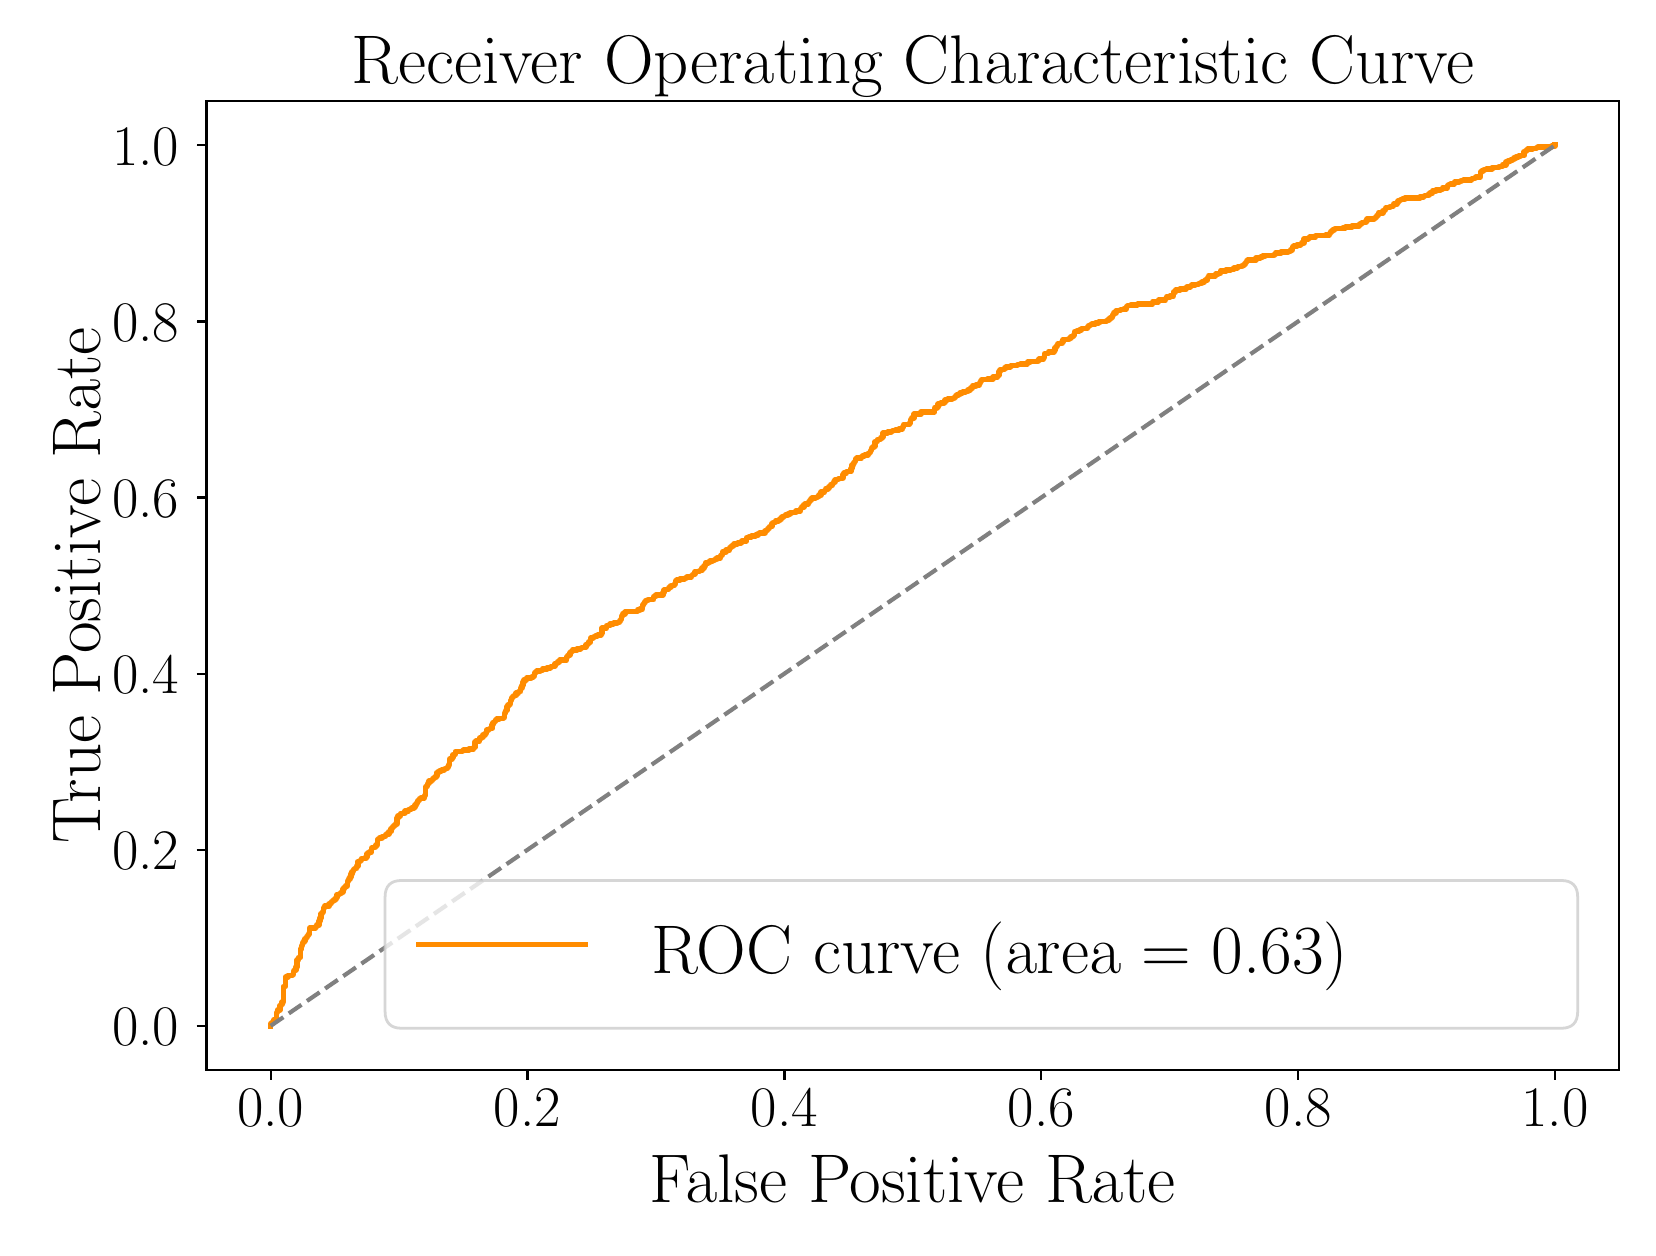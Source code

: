 \begingroup%
\makeatletter%
\begin{pgfpicture}%
\pgfpathrectangle{\pgfpointorigin}{\pgfqpoint{8.0in}{6.0in}}%
\pgfusepath{use as bounding box, clip}%
\begin{pgfscope}%
\pgfsetbuttcap%
\pgfsetmiterjoin%
\definecolor{currentfill}{rgb}{1.0,1.0,1.0}%
\pgfsetfillcolor{currentfill}%
\pgfsetlinewidth{0.0pt}%
\definecolor{currentstroke}{rgb}{1.0,1.0,1.0}%
\pgfsetstrokecolor{currentstroke}%
\pgfsetdash{}{0pt}%
\pgfpathmoveto{\pgfqpoint{0.0in}{0.0in}}%
\pgfpathlineto{\pgfqpoint{8.0in}{0.0in}}%
\pgfpathlineto{\pgfqpoint{8.0in}{6.0in}}%
\pgfpathlineto{\pgfqpoint{0.0in}{6.0in}}%
\pgfpathlineto{\pgfqpoint{0.0in}{0.0in}}%
\pgfpathclose%
\pgfusepath{fill}%
\end{pgfscope}%
\begin{pgfscope}%
\pgfsetbuttcap%
\pgfsetmiterjoin%
\definecolor{currentfill}{rgb}{1.0,1.0,1.0}%
\pgfsetfillcolor{currentfill}%
\pgfsetlinewidth{0.0pt}%
\definecolor{currentstroke}{rgb}{0.0,0.0,0.0}%
\pgfsetstrokecolor{currentstroke}%
\pgfsetstrokeopacity{0.0}%
\pgfsetdash{}{0pt}%
\pgfpathmoveto{\pgfqpoint{0.894in}{0.789in}}%
\pgfpathlineto{\pgfqpoint{7.958in}{0.789in}}%
\pgfpathlineto{\pgfqpoint{7.958in}{5.632in}}%
\pgfpathlineto{\pgfqpoint{0.894in}{5.632in}}%
\pgfpathlineto{\pgfqpoint{0.894in}{0.789in}}%
\pgfpathclose%
\pgfusepath{fill}%
\end{pgfscope}%
\begin{pgfscope}%
\pgfsetbuttcap%
\pgfsetroundjoin%
\definecolor{currentfill}{rgb}{0.0,0.0,0.0}%
\pgfsetfillcolor{currentfill}%
\pgfsetlinewidth{0.803pt}%
\definecolor{currentstroke}{rgb}{0.0,0.0,0.0}%
\pgfsetstrokecolor{currentstroke}%
\pgfsetdash{}{0pt}%
\pgfsys@defobject{currentmarker}{\pgfqpoint{0.0in}{-0.049in}}{\pgfqpoint{0.0in}{0.0in}}{%
\pgfpathmoveto{\pgfqpoint{0.0in}{0.0in}}%
\pgfpathlineto{\pgfqpoint{0.0in}{-0.049in}}%
\pgfusepath{stroke,fill}%
}%
\begin{pgfscope}%
\pgfsys@transformshift{1.215in}{0.789in}%
\pgfsys@useobject{currentmarker}{}%
\end{pgfscope}%
\end{pgfscope}%
\begin{pgfscope}%
\definecolor{textcolor}{rgb}{0.0,0.0,0.0}%
\pgfsetstrokecolor{textcolor}%
\pgfsetfillcolor{textcolor}%
\pgftext[x=1.215in,y=0.692in,,top]{\color{textcolor}{\rmfamily\fontsize{20.0}{24.0}\selectfont\catcode`\^=\active\def^{\ifmmode\sp\else\^{}\fi}\catcode`\%=\active\def%{\%}0.0}}%
\end{pgfscope}%
\begin{pgfscope}%
\pgfsetbuttcap%
\pgfsetroundjoin%
\definecolor{currentfill}{rgb}{0.0,0.0,0.0}%
\pgfsetfillcolor{currentfill}%
\pgfsetlinewidth{0.803pt}%
\definecolor{currentstroke}{rgb}{0.0,0.0,0.0}%
\pgfsetstrokecolor{currentstroke}%
\pgfsetdash{}{0pt}%
\pgfsys@defobject{currentmarker}{\pgfqpoint{0.0in}{-0.049in}}{\pgfqpoint{0.0in}{0.0in}}{%
\pgfpathmoveto{\pgfqpoint{0.0in}{0.0in}}%
\pgfpathlineto{\pgfqpoint{0.0in}{-0.049in}}%
\pgfusepath{stroke,fill}%
}%
\begin{pgfscope}%
\pgfsys@transformshift{2.499in}{0.789in}%
\pgfsys@useobject{currentmarker}{}%
\end{pgfscope}%
\end{pgfscope}%
\begin{pgfscope}%
\definecolor{textcolor}{rgb}{0.0,0.0,0.0}%
\pgfsetstrokecolor{textcolor}%
\pgfsetfillcolor{textcolor}%
\pgftext[x=2.499in,y=0.692in,,top]{\color{textcolor}{\rmfamily\fontsize{20.0}{24.0}\selectfont\catcode`\^=\active\def^{\ifmmode\sp\else\^{}\fi}\catcode`\%=\active\def%{\%}0.2}}%
\end{pgfscope}%
\begin{pgfscope}%
\pgfsetbuttcap%
\pgfsetroundjoin%
\definecolor{currentfill}{rgb}{0.0,0.0,0.0}%
\pgfsetfillcolor{currentfill}%
\pgfsetlinewidth{0.803pt}%
\definecolor{currentstroke}{rgb}{0.0,0.0,0.0}%
\pgfsetstrokecolor{currentstroke}%
\pgfsetdash{}{0pt}%
\pgfsys@defobject{currentmarker}{\pgfqpoint{0.0in}{-0.049in}}{\pgfqpoint{0.0in}{0.0in}}{%
\pgfpathmoveto{\pgfqpoint{0.0in}{0.0in}}%
\pgfpathlineto{\pgfqpoint{0.0in}{-0.049in}}%
\pgfusepath{stroke,fill}%
}%
\begin{pgfscope}%
\pgfsys@transformshift{3.784in}{0.789in}%
\pgfsys@useobject{currentmarker}{}%
\end{pgfscope}%
\end{pgfscope}%
\begin{pgfscope}%
\definecolor{textcolor}{rgb}{0.0,0.0,0.0}%
\pgfsetstrokecolor{textcolor}%
\pgfsetfillcolor{textcolor}%
\pgftext[x=3.784in,y=0.692in,,top]{\color{textcolor}{\rmfamily\fontsize{20.0}{24.0}\selectfont\catcode`\^=\active\def^{\ifmmode\sp\else\^{}\fi}\catcode`\%=\active\def%{\%}0.4}}%
\end{pgfscope}%
\begin{pgfscope}%
\pgfsetbuttcap%
\pgfsetroundjoin%
\definecolor{currentfill}{rgb}{0.0,0.0,0.0}%
\pgfsetfillcolor{currentfill}%
\pgfsetlinewidth{0.803pt}%
\definecolor{currentstroke}{rgb}{0.0,0.0,0.0}%
\pgfsetstrokecolor{currentstroke}%
\pgfsetdash{}{0pt}%
\pgfsys@defobject{currentmarker}{\pgfqpoint{0.0in}{-0.049in}}{\pgfqpoint{0.0in}{0.0in}}{%
\pgfpathmoveto{\pgfqpoint{0.0in}{0.0in}}%
\pgfpathlineto{\pgfqpoint{0.0in}{-0.049in}}%
\pgfusepath{stroke,fill}%
}%
\begin{pgfscope}%
\pgfsys@transformshift{5.068in}{0.789in}%
\pgfsys@useobject{currentmarker}{}%
\end{pgfscope}%
\end{pgfscope}%
\begin{pgfscope}%
\definecolor{textcolor}{rgb}{0.0,0.0,0.0}%
\pgfsetstrokecolor{textcolor}%
\pgfsetfillcolor{textcolor}%
\pgftext[x=5.068in,y=0.692in,,top]{\color{textcolor}{\rmfamily\fontsize{20.0}{24.0}\selectfont\catcode`\^=\active\def^{\ifmmode\sp\else\^{}\fi}\catcode`\%=\active\def%{\%}0.6}}%
\end{pgfscope}%
\begin{pgfscope}%
\pgfsetbuttcap%
\pgfsetroundjoin%
\definecolor{currentfill}{rgb}{0.0,0.0,0.0}%
\pgfsetfillcolor{currentfill}%
\pgfsetlinewidth{0.803pt}%
\definecolor{currentstroke}{rgb}{0.0,0.0,0.0}%
\pgfsetstrokecolor{currentstroke}%
\pgfsetdash{}{0pt}%
\pgfsys@defobject{currentmarker}{\pgfqpoint{0.0in}{-0.049in}}{\pgfqpoint{0.0in}{0.0in}}{%
\pgfpathmoveto{\pgfqpoint{0.0in}{0.0in}}%
\pgfpathlineto{\pgfqpoint{0.0in}{-0.049in}}%
\pgfusepath{stroke,fill}%
}%
\begin{pgfscope}%
\pgfsys@transformshift{6.353in}{0.789in}%
\pgfsys@useobject{currentmarker}{}%
\end{pgfscope}%
\end{pgfscope}%
\begin{pgfscope}%
\definecolor{textcolor}{rgb}{0.0,0.0,0.0}%
\pgfsetstrokecolor{textcolor}%
\pgfsetfillcolor{textcolor}%
\pgftext[x=6.353in,y=0.692in,,top]{\color{textcolor}{\rmfamily\fontsize{20.0}{24.0}\selectfont\catcode`\^=\active\def^{\ifmmode\sp\else\^{}\fi}\catcode`\%=\active\def%{\%}0.8}}%
\end{pgfscope}%
\begin{pgfscope}%
\pgfsetbuttcap%
\pgfsetroundjoin%
\definecolor{currentfill}{rgb}{0.0,0.0,0.0}%
\pgfsetfillcolor{currentfill}%
\pgfsetlinewidth{0.803pt}%
\definecolor{currentstroke}{rgb}{0.0,0.0,0.0}%
\pgfsetstrokecolor{currentstroke}%
\pgfsetdash{}{0pt}%
\pgfsys@defobject{currentmarker}{\pgfqpoint{0.0in}{-0.049in}}{\pgfqpoint{0.0in}{0.0in}}{%
\pgfpathmoveto{\pgfqpoint{0.0in}{0.0in}}%
\pgfpathlineto{\pgfqpoint{0.0in}{-0.049in}}%
\pgfusepath{stroke,fill}%
}%
\begin{pgfscope}%
\pgfsys@transformshift{7.637in}{0.789in}%
\pgfsys@useobject{currentmarker}{}%
\end{pgfscope}%
\end{pgfscope}%
\begin{pgfscope}%
\definecolor{textcolor}{rgb}{0.0,0.0,0.0}%
\pgfsetstrokecolor{textcolor}%
\pgfsetfillcolor{textcolor}%
\pgftext[x=7.637in,y=0.692in,,top]{\color{textcolor}{\rmfamily\fontsize{20.0}{24.0}\selectfont\catcode`\^=\active\def^{\ifmmode\sp\else\^{}\fi}\catcode`\%=\active\def%{\%}1.0}}%
\end{pgfscope}%
\begin{pgfscope}%
\definecolor{textcolor}{rgb}{0.0,0.0,0.0}%
\pgfsetstrokecolor{textcolor}%
\pgfsetfillcolor{textcolor}%
\pgftext[x=4.426in,y=0.366in,,top]{\color{textcolor}{\rmfamily\fontsize{24.0}{28.8}\selectfont\catcode`\^=\active\def^{\ifmmode\sp\else\^{}\fi}\catcode`\%=\active\def%{\%}False Positive Rate}}%
\end{pgfscope}%
\begin{pgfscope}%
\pgfsetbuttcap%
\pgfsetroundjoin%
\definecolor{currentfill}{rgb}{0.0,0.0,0.0}%
\pgfsetfillcolor{currentfill}%
\pgfsetlinewidth{0.803pt}%
\definecolor{currentstroke}{rgb}{0.0,0.0,0.0}%
\pgfsetstrokecolor{currentstroke}%
\pgfsetdash{}{0pt}%
\pgfsys@defobject{currentmarker}{\pgfqpoint{-0.049in}{0.0in}}{\pgfqpoint{-0.0in}{0.0in}}{%
\pgfpathmoveto{\pgfqpoint{-0.0in}{0.0in}}%
\pgfpathlineto{\pgfqpoint{-0.049in}{0.0in}}%
\pgfusepath{stroke,fill}%
}%
\begin{pgfscope}%
\pgfsys@transformshift{0.894in}{1.009in}%
\pgfsys@useobject{currentmarker}{}%
\end{pgfscope}%
\end{pgfscope}%
\begin{pgfscope}%
\definecolor{textcolor}{rgb}{0.0,0.0,0.0}%
\pgfsetstrokecolor{textcolor}%
\pgfsetfillcolor{textcolor}%
\pgftext[x=0.422in, y=0.909in, left, base]{\color{textcolor}{\rmfamily\fontsize{20.0}{24.0}\selectfont\catcode`\^=\active\def^{\ifmmode\sp\else\^{}\fi}\catcode`\%=\active\def%{\%}0.0}}%
\end{pgfscope}%
\begin{pgfscope}%
\pgfsetbuttcap%
\pgfsetroundjoin%
\definecolor{currentfill}{rgb}{0.0,0.0,0.0}%
\pgfsetfillcolor{currentfill}%
\pgfsetlinewidth{0.803pt}%
\definecolor{currentstroke}{rgb}{0.0,0.0,0.0}%
\pgfsetstrokecolor{currentstroke}%
\pgfsetdash{}{0pt}%
\pgfsys@defobject{currentmarker}{\pgfqpoint{-0.049in}{0.0in}}{\pgfqpoint{-0.0in}{0.0in}}{%
\pgfpathmoveto{\pgfqpoint{-0.0in}{0.0in}}%
\pgfpathlineto{\pgfqpoint{-0.049in}{0.0in}}%
\pgfusepath{stroke,fill}%
}%
\begin{pgfscope}%
\pgfsys@transformshift{0.894in}{1.89in}%
\pgfsys@useobject{currentmarker}{}%
\end{pgfscope}%
\end{pgfscope}%
\begin{pgfscope}%
\definecolor{textcolor}{rgb}{0.0,0.0,0.0}%
\pgfsetstrokecolor{textcolor}%
\pgfsetfillcolor{textcolor}%
\pgftext[x=0.422in, y=1.79in, left, base]{\color{textcolor}{\rmfamily\fontsize{20.0}{24.0}\selectfont\catcode`\^=\active\def^{\ifmmode\sp\else\^{}\fi}\catcode`\%=\active\def%{\%}0.2}}%
\end{pgfscope}%
\begin{pgfscope}%
\pgfsetbuttcap%
\pgfsetroundjoin%
\definecolor{currentfill}{rgb}{0.0,0.0,0.0}%
\pgfsetfillcolor{currentfill}%
\pgfsetlinewidth{0.803pt}%
\definecolor{currentstroke}{rgb}{0.0,0.0,0.0}%
\pgfsetstrokecolor{currentstroke}%
\pgfsetdash{}{0pt}%
\pgfsys@defobject{currentmarker}{\pgfqpoint{-0.049in}{0.0in}}{\pgfqpoint{-0.0in}{0.0in}}{%
\pgfpathmoveto{\pgfqpoint{-0.0in}{0.0in}}%
\pgfpathlineto{\pgfqpoint{-0.049in}{0.0in}}%
\pgfusepath{stroke,fill}%
}%
\begin{pgfscope}%
\pgfsys@transformshift{0.894in}{2.77in}%
\pgfsys@useobject{currentmarker}{}%
\end{pgfscope}%
\end{pgfscope}%
\begin{pgfscope}%
\definecolor{textcolor}{rgb}{0.0,0.0,0.0}%
\pgfsetstrokecolor{textcolor}%
\pgfsetfillcolor{textcolor}%
\pgftext[x=0.422in, y=2.67in, left, base]{\color{textcolor}{\rmfamily\fontsize{20.0}{24.0}\selectfont\catcode`\^=\active\def^{\ifmmode\sp\else\^{}\fi}\catcode`\%=\active\def%{\%}0.4}}%
\end{pgfscope}%
\begin{pgfscope}%
\pgfsetbuttcap%
\pgfsetroundjoin%
\definecolor{currentfill}{rgb}{0.0,0.0,0.0}%
\pgfsetfillcolor{currentfill}%
\pgfsetlinewidth{0.803pt}%
\definecolor{currentstroke}{rgb}{0.0,0.0,0.0}%
\pgfsetstrokecolor{currentstroke}%
\pgfsetdash{}{0pt}%
\pgfsys@defobject{currentmarker}{\pgfqpoint{-0.049in}{0.0in}}{\pgfqpoint{-0.0in}{0.0in}}{%
\pgfpathmoveto{\pgfqpoint{-0.0in}{0.0in}}%
\pgfpathlineto{\pgfqpoint{-0.049in}{0.0in}}%
\pgfusepath{stroke,fill}%
}%
\begin{pgfscope}%
\pgfsys@transformshift{0.894in}{3.651in}%
\pgfsys@useobject{currentmarker}{}%
\end{pgfscope}%
\end{pgfscope}%
\begin{pgfscope}%
\definecolor{textcolor}{rgb}{0.0,0.0,0.0}%
\pgfsetstrokecolor{textcolor}%
\pgfsetfillcolor{textcolor}%
\pgftext[x=0.422in, y=3.551in, left, base]{\color{textcolor}{\rmfamily\fontsize{20.0}{24.0}\selectfont\catcode`\^=\active\def^{\ifmmode\sp\else\^{}\fi}\catcode`\%=\active\def%{\%}0.6}}%
\end{pgfscope}%
\begin{pgfscope}%
\pgfsetbuttcap%
\pgfsetroundjoin%
\definecolor{currentfill}{rgb}{0.0,0.0,0.0}%
\pgfsetfillcolor{currentfill}%
\pgfsetlinewidth{0.803pt}%
\definecolor{currentstroke}{rgb}{0.0,0.0,0.0}%
\pgfsetstrokecolor{currentstroke}%
\pgfsetdash{}{0pt}%
\pgfsys@defobject{currentmarker}{\pgfqpoint{-0.049in}{0.0in}}{\pgfqpoint{-0.0in}{0.0in}}{%
\pgfpathmoveto{\pgfqpoint{-0.0in}{0.0in}}%
\pgfpathlineto{\pgfqpoint{-0.049in}{0.0in}}%
\pgfusepath{stroke,fill}%
}%
\begin{pgfscope}%
\pgfsys@transformshift{0.894in}{4.531in}%
\pgfsys@useobject{currentmarker}{}%
\end{pgfscope}%
\end{pgfscope}%
\begin{pgfscope}%
\definecolor{textcolor}{rgb}{0.0,0.0,0.0}%
\pgfsetstrokecolor{textcolor}%
\pgfsetfillcolor{textcolor}%
\pgftext[x=0.422in, y=4.431in, left, base]{\color{textcolor}{\rmfamily\fontsize{20.0}{24.0}\selectfont\catcode`\^=\active\def^{\ifmmode\sp\else\^{}\fi}\catcode`\%=\active\def%{\%}0.8}}%
\end{pgfscope}%
\begin{pgfscope}%
\pgfsetbuttcap%
\pgfsetroundjoin%
\definecolor{currentfill}{rgb}{0.0,0.0,0.0}%
\pgfsetfillcolor{currentfill}%
\pgfsetlinewidth{0.803pt}%
\definecolor{currentstroke}{rgb}{0.0,0.0,0.0}%
\pgfsetstrokecolor{currentstroke}%
\pgfsetdash{}{0pt}%
\pgfsys@defobject{currentmarker}{\pgfqpoint{-0.049in}{0.0in}}{\pgfqpoint{-0.0in}{0.0in}}{%
\pgfpathmoveto{\pgfqpoint{-0.0in}{0.0in}}%
\pgfpathlineto{\pgfqpoint{-0.049in}{0.0in}}%
\pgfusepath{stroke,fill}%
}%
\begin{pgfscope}%
\pgfsys@transformshift{0.894in}{5.412in}%
\pgfsys@useobject{currentmarker}{}%
\end{pgfscope}%
\end{pgfscope}%
\begin{pgfscope}%
\definecolor{textcolor}{rgb}{0.0,0.0,0.0}%
\pgfsetstrokecolor{textcolor}%
\pgfsetfillcolor{textcolor}%
\pgftext[x=0.422in, y=5.312in, left, base]{\color{textcolor}{\rmfamily\fontsize{20.0}{24.0}\selectfont\catcode`\^=\active\def^{\ifmmode\sp\else\^{}\fi}\catcode`\%=\active\def%{\%}1.0}}%
\end{pgfscope}%
\begin{pgfscope}%
\definecolor{textcolor}{rgb}{0.0,0.0,0.0}%
\pgfsetstrokecolor{textcolor}%
\pgfsetfillcolor{textcolor}%
\pgftext[x=0.366in,y=3.21in,,bottom,rotate=90.0]{\color{textcolor}{\rmfamily\fontsize{24.0}{28.8}\selectfont\catcode`\^=\active\def^{\ifmmode\sp\else\^{}\fi}\catcode`\%=\active\def%{\%}True Positive Rate}}%
\end{pgfscope}%
\begin{pgfscope}%
\pgfpathrectangle{\pgfqpoint{0.894in}{0.789in}}{\pgfqpoint{7.065in}{4.843in}}%
\pgfusepath{clip}%
\pgfsetrectcap%
\pgfsetroundjoin%
\pgfsetlinewidth{2.007pt}%
\definecolor{currentstroke}{rgb}{1.0,0.549,0.0}%
\pgfsetstrokecolor{currentstroke}%
\pgfsetdash{}{0pt}%
\pgfpathmoveto{\pgfqpoint{1.215in}{1.009in}}%
\pgfpathlineto{\pgfqpoint{1.215in}{1.021in}}%
\pgfpathlineto{\pgfqpoint{1.221in}{1.021in}}%
\pgfpathlineto{\pgfqpoint{1.221in}{1.025in}}%
\pgfpathlineto{\pgfqpoint{1.226in}{1.025in}}%
\pgfpathlineto{\pgfqpoint{1.226in}{1.029in}}%
\pgfpathlineto{\pgfqpoint{1.232in}{1.029in}}%
\pgfpathlineto{\pgfqpoint{1.232in}{1.041in}}%
\pgfpathlineto{\pgfqpoint{1.244in}{1.041in}}%
\pgfpathlineto{\pgfqpoint{1.244in}{1.076in}}%
\pgfpathlineto{\pgfqpoint{1.249in}{1.076in}}%
\pgfpathlineto{\pgfqpoint{1.249in}{1.088in}}%
\pgfpathlineto{\pgfqpoint{1.261in}{1.088in}}%
\pgfpathlineto{\pgfqpoint{1.261in}{1.111in}}%
\pgfpathlineto{\pgfqpoint{1.267in}{1.111in}}%
\pgfpathlineto{\pgfqpoint{1.267in}{1.115in}}%
\pgfpathlineto{\pgfqpoint{1.272in}{1.115in}}%
\pgfpathlineto{\pgfqpoint{1.272in}{1.127in}}%
\pgfpathlineto{\pgfqpoint{1.278in}{1.127in}}%
\pgfpathlineto{\pgfqpoint{1.278in}{1.206in}}%
\pgfpathlineto{\pgfqpoint{1.289in}{1.206in}}%
\pgfpathlineto{\pgfqpoint{1.289in}{1.253in}}%
\pgfpathlineto{\pgfqpoint{1.301in}{1.253in}}%
\pgfpathlineto{\pgfqpoint{1.301in}{1.261in}}%
\pgfpathlineto{\pgfqpoint{1.324in}{1.261in}}%
\pgfpathlineto{\pgfqpoint{1.324in}{1.265in}}%
\pgfpathlineto{\pgfqpoint{1.33in}{1.265in}}%
\pgfpathlineto{\pgfqpoint{1.33in}{1.284in}}%
\pgfpathlineto{\pgfqpoint{1.335in}{1.284in}}%
\pgfpathlineto{\pgfqpoint{1.335in}{1.288in}}%
\pgfpathlineto{\pgfqpoint{1.341in}{1.288in}}%
\pgfpathlineto{\pgfqpoint{1.341in}{1.304in}}%
\pgfpathlineto{\pgfqpoint{1.347in}{1.304in}}%
\pgfpathlineto{\pgfqpoint{1.347in}{1.339in}}%
\pgfpathlineto{\pgfqpoint{1.353in}{1.339in}}%
\pgfpathlineto{\pgfqpoint{1.353in}{1.351in}}%
\pgfpathlineto{\pgfqpoint{1.364in}{1.351in}}%
\pgfpathlineto{\pgfqpoint{1.364in}{1.394in}}%
\pgfpathlineto{\pgfqpoint{1.37in}{1.394in}}%
\pgfpathlineto{\pgfqpoint{1.37in}{1.41in}}%
\pgfpathlineto{\pgfqpoint{1.375in}{1.41in}}%
\pgfpathlineto{\pgfqpoint{1.375in}{1.426in}}%
\pgfpathlineto{\pgfqpoint{1.381in}{1.426in}}%
\pgfpathlineto{\pgfqpoint{1.381in}{1.434in}}%
\pgfpathlineto{\pgfqpoint{1.387in}{1.434in}}%
\pgfpathlineto{\pgfqpoint{1.387in}{1.445in}}%
\pgfpathlineto{\pgfqpoint{1.393in}{1.445in}}%
\pgfpathlineto{\pgfqpoint{1.393in}{1.453in}}%
\pgfpathlineto{\pgfqpoint{1.398in}{1.453in}}%
\pgfpathlineto{\pgfqpoint{1.398in}{1.461in}}%
\pgfpathlineto{\pgfqpoint{1.404in}{1.461in}}%
\pgfpathlineto{\pgfqpoint{1.404in}{1.469in}}%
\pgfpathlineto{\pgfqpoint{1.41in}{1.469in}}%
\pgfpathlineto{\pgfqpoint{1.41in}{1.497in}}%
\pgfpathlineto{\pgfqpoint{1.439in}{1.497in}}%
\pgfpathlineto{\pgfqpoint{1.439in}{1.504in}}%
\pgfpathlineto{\pgfqpoint{1.444in}{1.504in}}%
\pgfpathlineto{\pgfqpoint{1.444in}{1.512in}}%
\pgfpathlineto{\pgfqpoint{1.456in}{1.512in}}%
\pgfpathlineto{\pgfqpoint{1.456in}{1.532in}}%
\pgfpathlineto{\pgfqpoint{1.461in}{1.532in}}%
\pgfpathlineto{\pgfqpoint{1.461in}{1.548in}}%
\pgfpathlineto{\pgfqpoint{1.467in}{1.548in}}%
\pgfpathlineto{\pgfqpoint{1.467in}{1.571in}}%
\pgfpathlineto{\pgfqpoint{1.473in}{1.571in}}%
\pgfpathlineto{\pgfqpoint{1.473in}{1.579in}}%
\pgfpathlineto{\pgfqpoint{1.479in}{1.579in}}%
\pgfpathlineto{\pgfqpoint{1.479in}{1.599in}}%
\pgfpathlineto{\pgfqpoint{1.484in}{1.599in}}%
\pgfpathlineto{\pgfqpoint{1.484in}{1.607in}}%
\pgfpathlineto{\pgfqpoint{1.507in}{1.607in}}%
\pgfpathlineto{\pgfqpoint{1.507in}{1.618in}}%
\pgfpathlineto{\pgfqpoint{1.513in}{1.618in}}%
\pgfpathlineto{\pgfqpoint{1.513in}{1.622in}}%
\pgfpathlineto{\pgfqpoint{1.519in}{1.622in}}%
\pgfpathlineto{\pgfqpoint{1.519in}{1.63in}}%
\pgfpathlineto{\pgfqpoint{1.525in}{1.63in}}%
\pgfpathlineto{\pgfqpoint{1.525in}{1.634in}}%
\pgfpathlineto{\pgfqpoint{1.53in}{1.634in}}%
\pgfpathlineto{\pgfqpoint{1.53in}{1.638in}}%
\pgfpathlineto{\pgfqpoint{1.536in}{1.638in}}%
\pgfpathlineto{\pgfqpoint{1.536in}{1.642in}}%
\pgfpathlineto{\pgfqpoint{1.542in}{1.642in}}%
\pgfpathlineto{\pgfqpoint{1.542in}{1.65in}}%
\pgfpathlineto{\pgfqpoint{1.547in}{1.65in}}%
\pgfpathlineto{\pgfqpoint{1.547in}{1.666in}}%
\pgfpathlineto{\pgfqpoint{1.559in}{1.666in}}%
\pgfpathlineto{\pgfqpoint{1.559in}{1.67in}}%
\pgfpathlineto{\pgfqpoint{1.565in}{1.67in}}%
\pgfpathlineto{\pgfqpoint{1.565in}{1.673in}}%
\pgfpathlineto{\pgfqpoint{1.57in}{1.673in}}%
\pgfpathlineto{\pgfqpoint{1.57in}{1.677in}}%
\pgfpathlineto{\pgfqpoint{1.576in}{1.677in}}%
\pgfpathlineto{\pgfqpoint{1.576in}{1.693in}}%
\pgfpathlineto{\pgfqpoint{1.582in}{1.693in}}%
\pgfpathlineto{\pgfqpoint{1.582in}{1.701in}}%
\pgfpathlineto{\pgfqpoint{1.588in}{1.701in}}%
\pgfpathlineto{\pgfqpoint{1.588in}{1.709in}}%
\pgfpathlineto{\pgfqpoint{1.599in}{1.709in}}%
\pgfpathlineto{\pgfqpoint{1.599in}{1.732in}}%
\pgfpathlineto{\pgfqpoint{1.605in}{1.732in}}%
\pgfpathlineto{\pgfqpoint{1.605in}{1.744in}}%
\pgfpathlineto{\pgfqpoint{1.611in}{1.744in}}%
\pgfpathlineto{\pgfqpoint{1.611in}{1.752in}}%
\pgfpathlineto{\pgfqpoint{1.616in}{1.752in}}%
\pgfpathlineto{\pgfqpoint{1.616in}{1.768in}}%
\pgfpathlineto{\pgfqpoint{1.622in}{1.768in}}%
\pgfpathlineto{\pgfqpoint{1.622in}{1.78in}}%
\pgfpathlineto{\pgfqpoint{1.628in}{1.78in}}%
\pgfpathlineto{\pgfqpoint{1.628in}{1.791in}}%
\pgfpathlineto{\pgfqpoint{1.633in}{1.791in}}%
\pgfpathlineto{\pgfqpoint{1.633in}{1.795in}}%
\pgfpathlineto{\pgfqpoint{1.645in}{1.795in}}%
\pgfpathlineto{\pgfqpoint{1.645in}{1.807in}}%
\pgfpathlineto{\pgfqpoint{1.651in}{1.807in}}%
\pgfpathlineto{\pgfqpoint{1.651in}{1.831in}}%
\pgfpathlineto{\pgfqpoint{1.662in}{1.831in}}%
\pgfpathlineto{\pgfqpoint{1.662in}{1.835in}}%
\pgfpathlineto{\pgfqpoint{1.668in}{1.835in}}%
\pgfpathlineto{\pgfqpoint{1.668in}{1.846in}}%
\pgfpathlineto{\pgfqpoint{1.691in}{1.846in}}%
\pgfpathlineto{\pgfqpoint{1.691in}{1.854in}}%
\pgfpathlineto{\pgfqpoint{1.697in}{1.854in}}%
\pgfpathlineto{\pgfqpoint{1.697in}{1.87in}}%
\pgfpathlineto{\pgfqpoint{1.702in}{1.87in}}%
\pgfpathlineto{\pgfqpoint{1.702in}{1.874in}}%
\pgfpathlineto{\pgfqpoint{1.708in}{1.874in}}%
\pgfpathlineto{\pgfqpoint{1.708in}{1.878in}}%
\pgfpathlineto{\pgfqpoint{1.72in}{1.878in}}%
\pgfpathlineto{\pgfqpoint{1.72in}{1.898in}}%
\pgfpathlineto{\pgfqpoint{1.725in}{1.898in}}%
\pgfpathlineto{\pgfqpoint{1.725in}{1.901in}}%
\pgfpathlineto{\pgfqpoint{1.737in}{1.901in}}%
\pgfpathlineto{\pgfqpoint{1.737in}{1.905in}}%
\pgfpathlineto{\pgfqpoint{1.742in}{1.905in}}%
\pgfpathlineto{\pgfqpoint{1.742in}{1.913in}}%
\pgfpathlineto{\pgfqpoint{1.748in}{1.913in}}%
\pgfpathlineto{\pgfqpoint{1.748in}{1.941in}}%
\pgfpathlineto{\pgfqpoint{1.754in}{1.941in}}%
\pgfpathlineto{\pgfqpoint{1.754in}{1.945in}}%
\pgfpathlineto{\pgfqpoint{1.76in}{1.945in}}%
\pgfpathlineto{\pgfqpoint{1.76in}{1.949in}}%
\pgfpathlineto{\pgfqpoint{1.771in}{1.949in}}%
\pgfpathlineto{\pgfqpoint{1.771in}{1.953in}}%
\pgfpathlineto{\pgfqpoint{1.777in}{1.953in}}%
\pgfpathlineto{\pgfqpoint{1.777in}{1.956in}}%
\pgfpathlineto{\pgfqpoint{1.788in}{1.956in}}%
\pgfpathlineto{\pgfqpoint{1.788in}{1.964in}}%
\pgfpathlineto{\pgfqpoint{1.794in}{1.964in}}%
\pgfpathlineto{\pgfqpoint{1.794in}{1.968in}}%
\pgfpathlineto{\pgfqpoint{1.806in}{1.968in}}%
\pgfpathlineto{\pgfqpoint{1.806in}{1.98in}}%
\pgfpathlineto{\pgfqpoint{1.817in}{1.98in}}%
\pgfpathlineto{\pgfqpoint{1.817in}{1.996in}}%
\pgfpathlineto{\pgfqpoint{1.823in}{1.996in}}%
\pgfpathlineto{\pgfqpoint{1.823in}{2.004in}}%
\pgfpathlineto{\pgfqpoint{1.828in}{2.004in}}%
\pgfpathlineto{\pgfqpoint{1.828in}{2.008in}}%
\pgfpathlineto{\pgfqpoint{1.834in}{2.008in}}%
\pgfpathlineto{\pgfqpoint{1.834in}{2.012in}}%
\pgfpathlineto{\pgfqpoint{1.84in}{2.012in}}%
\pgfpathlineto{\pgfqpoint{1.84in}{2.019in}}%
\pgfpathlineto{\pgfqpoint{1.846in}{2.019in}}%
\pgfpathlineto{\pgfqpoint{1.846in}{2.047in}}%
\pgfpathlineto{\pgfqpoint{1.851in}{2.047in}}%
\pgfpathlineto{\pgfqpoint{1.851in}{2.059in}}%
\pgfpathlineto{\pgfqpoint{1.863in}{2.059in}}%
\pgfpathlineto{\pgfqpoint{1.863in}{2.07in}}%
\pgfpathlineto{\pgfqpoint{1.88in}{2.07in}}%
\pgfpathlineto{\pgfqpoint{1.88in}{2.074in}}%
\pgfpathlineto{\pgfqpoint{1.886in}{2.074in}}%
\pgfpathlineto{\pgfqpoint{1.886in}{2.082in}}%
\pgfpathlineto{\pgfqpoint{1.903in}{2.082in}}%
\pgfpathlineto{\pgfqpoint{1.903in}{2.09in}}%
\pgfpathlineto{\pgfqpoint{1.914in}{2.09in}}%
\pgfpathlineto{\pgfqpoint{1.914in}{2.094in}}%
\pgfpathlineto{\pgfqpoint{1.92in}{2.094in}}%
\pgfpathlineto{\pgfqpoint{1.92in}{2.098in}}%
\pgfpathlineto{\pgfqpoint{1.932in}{2.098in}}%
\pgfpathlineto{\pgfqpoint{1.932in}{2.102in}}%
\pgfpathlineto{\pgfqpoint{1.937in}{2.102in}}%
\pgfpathlineto{\pgfqpoint{1.937in}{2.114in}}%
\pgfpathlineto{\pgfqpoint{1.943in}{2.114in}}%
\pgfpathlineto{\pgfqpoint{1.943in}{2.122in}}%
\pgfpathlineto{\pgfqpoint{1.949in}{2.122in}}%
\pgfpathlineto{\pgfqpoint{1.949in}{2.133in}}%
\pgfpathlineto{\pgfqpoint{1.955in}{2.133in}}%
\pgfpathlineto{\pgfqpoint{1.955in}{2.137in}}%
\pgfpathlineto{\pgfqpoint{1.96in}{2.137in}}%
\pgfpathlineto{\pgfqpoint{1.96in}{2.145in}}%
\pgfpathlineto{\pgfqpoint{1.966in}{2.145in}}%
\pgfpathlineto{\pgfqpoint{1.966in}{2.149in}}%
\pgfpathlineto{\pgfqpoint{1.983in}{2.149in}}%
\pgfpathlineto{\pgfqpoint{1.983in}{2.161in}}%
\pgfpathlineto{\pgfqpoint{1.989in}{2.161in}}%
\pgfpathlineto{\pgfqpoint{1.989in}{2.204in}}%
\pgfpathlineto{\pgfqpoint{1.995in}{2.204in}}%
\pgfpathlineto{\pgfqpoint{1.995in}{2.208in}}%
\pgfpathlineto{\pgfqpoint{2.0in}{2.208in}}%
\pgfpathlineto{\pgfqpoint{2.0in}{2.22in}}%
\pgfpathlineto{\pgfqpoint{2.006in}{2.22in}}%
\pgfpathlineto{\pgfqpoint{2.006in}{2.232in}}%
\pgfpathlineto{\pgfqpoint{2.018in}{2.232in}}%
\pgfpathlineto{\pgfqpoint{2.018in}{2.236in}}%
\pgfpathlineto{\pgfqpoint{2.023in}{2.236in}}%
\pgfpathlineto{\pgfqpoint{2.023in}{2.243in}}%
\pgfpathlineto{\pgfqpoint{2.029in}{2.243in}}%
\pgfpathlineto{\pgfqpoint{2.029in}{2.247in}}%
\pgfpathlineto{\pgfqpoint{2.035in}{2.247in}}%
\pgfpathlineto{\pgfqpoint{2.035in}{2.251in}}%
\pgfpathlineto{\pgfqpoint{2.041in}{2.251in}}%
\pgfpathlineto{\pgfqpoint{2.041in}{2.259in}}%
\pgfpathlineto{\pgfqpoint{2.046in}{2.259in}}%
\pgfpathlineto{\pgfqpoint{2.046in}{2.275in}}%
\pgfpathlineto{\pgfqpoint{2.052in}{2.275in}}%
\pgfpathlineto{\pgfqpoint{2.052in}{2.279in}}%
\pgfpathlineto{\pgfqpoint{2.058in}{2.279in}}%
\pgfpathlineto{\pgfqpoint{2.058in}{2.283in}}%
\pgfpathlineto{\pgfqpoint{2.069in}{2.283in}}%
\pgfpathlineto{\pgfqpoint{2.069in}{2.287in}}%
\pgfpathlineto{\pgfqpoint{2.081in}{2.287in}}%
\pgfpathlineto{\pgfqpoint{2.081in}{2.291in}}%
\pgfpathlineto{\pgfqpoint{2.086in}{2.291in}}%
\pgfpathlineto{\pgfqpoint{2.086in}{2.295in}}%
\pgfpathlineto{\pgfqpoint{2.098in}{2.295in}}%
\pgfpathlineto{\pgfqpoint{2.098in}{2.302in}}%
\pgfpathlineto{\pgfqpoint{2.104in}{2.302in}}%
\pgfpathlineto{\pgfqpoint{2.104in}{2.314in}}%
\pgfpathlineto{\pgfqpoint{2.109in}{2.314in}}%
\pgfpathlineto{\pgfqpoint{2.109in}{2.342in}}%
\pgfpathlineto{\pgfqpoint{2.121in}{2.342in}}%
\pgfpathlineto{\pgfqpoint{2.121in}{2.35in}}%
\pgfpathlineto{\pgfqpoint{2.127in}{2.35in}}%
\pgfpathlineto{\pgfqpoint{2.127in}{2.365in}}%
\pgfpathlineto{\pgfqpoint{2.138in}{2.365in}}%
\pgfpathlineto{\pgfqpoint{2.138in}{2.381in}}%
\pgfpathlineto{\pgfqpoint{2.173in}{2.381in}}%
\pgfpathlineto{\pgfqpoint{2.173in}{2.385in}}%
\pgfpathlineto{\pgfqpoint{2.178in}{2.385in}}%
\pgfpathlineto{\pgfqpoint{2.178in}{2.389in}}%
\pgfpathlineto{\pgfqpoint{2.207in}{2.389in}}%
\pgfpathlineto{\pgfqpoint{2.207in}{2.393in}}%
\pgfpathlineto{\pgfqpoint{2.23in}{2.393in}}%
\pgfpathlineto{\pgfqpoint{2.23in}{2.401in}}%
\pgfpathlineto{\pgfqpoint{2.236in}{2.401in}}%
\pgfpathlineto{\pgfqpoint{2.236in}{2.428in}}%
\pgfpathlineto{\pgfqpoint{2.241in}{2.428in}}%
\pgfpathlineto{\pgfqpoint{2.241in}{2.432in}}%
\pgfpathlineto{\pgfqpoint{2.259in}{2.432in}}%
\pgfpathlineto{\pgfqpoint{2.259in}{2.448in}}%
\pgfpathlineto{\pgfqpoint{2.27in}{2.448in}}%
\pgfpathlineto{\pgfqpoint{2.27in}{2.452in}}%
\pgfpathlineto{\pgfqpoint{2.276in}{2.452in}}%
\pgfpathlineto{\pgfqpoint{2.276in}{2.464in}}%
\pgfpathlineto{\pgfqpoint{2.287in}{2.464in}}%
\pgfpathlineto{\pgfqpoint{2.287in}{2.471in}}%
\pgfpathlineto{\pgfqpoint{2.293in}{2.471in}}%
\pgfpathlineto{\pgfqpoint{2.293in}{2.487in}}%
\pgfpathlineto{\pgfqpoint{2.304in}{2.487in}}%
\pgfpathlineto{\pgfqpoint{2.304in}{2.491in}}%
\pgfpathlineto{\pgfqpoint{2.31in}{2.491in}}%
\pgfpathlineto{\pgfqpoint{2.31in}{2.495in}}%
\pgfpathlineto{\pgfqpoint{2.322in}{2.495in}}%
\pgfpathlineto{\pgfqpoint{2.322in}{2.515in}}%
\pgfpathlineto{\pgfqpoint{2.327in}{2.515in}}%
\pgfpathlineto{\pgfqpoint{2.327in}{2.526in}}%
\pgfpathlineto{\pgfqpoint{2.333in}{2.526in}}%
\pgfpathlineto{\pgfqpoint{2.333in}{2.53in}}%
\pgfpathlineto{\pgfqpoint{2.339in}{2.53in}}%
\pgfpathlineto{\pgfqpoint{2.339in}{2.538in}}%
\pgfpathlineto{\pgfqpoint{2.345in}{2.538in}}%
\pgfpathlineto{\pgfqpoint{2.345in}{2.542in}}%
\pgfpathlineto{\pgfqpoint{2.356in}{2.542in}}%
\pgfpathlineto{\pgfqpoint{2.356in}{2.546in}}%
\pgfpathlineto{\pgfqpoint{2.379in}{2.546in}}%
\pgfpathlineto{\pgfqpoint{2.379in}{2.55in}}%
\pgfpathlineto{\pgfqpoint{2.385in}{2.55in}}%
\pgfpathlineto{\pgfqpoint{2.385in}{2.574in}}%
\pgfpathlineto{\pgfqpoint{2.39in}{2.574in}}%
\pgfpathlineto{\pgfqpoint{2.39in}{2.585in}}%
\pgfpathlineto{\pgfqpoint{2.396in}{2.585in}}%
\pgfpathlineto{\pgfqpoint{2.396in}{2.605in}}%
\pgfpathlineto{\pgfqpoint{2.402in}{2.605in}}%
\pgfpathlineto{\pgfqpoint{2.402in}{2.613in}}%
\pgfpathlineto{\pgfqpoint{2.408in}{2.613in}}%
\pgfpathlineto{\pgfqpoint{2.408in}{2.617in}}%
\pgfpathlineto{\pgfqpoint{2.413in}{2.617in}}%
\pgfpathlineto{\pgfqpoint{2.413in}{2.636in}}%
\pgfpathlineto{\pgfqpoint{2.419in}{2.636in}}%
\pgfpathlineto{\pgfqpoint{2.419in}{2.648in}}%
\pgfpathlineto{\pgfqpoint{2.425in}{2.648in}}%
\pgfpathlineto{\pgfqpoint{2.425in}{2.656in}}%
\pgfpathlineto{\pgfqpoint{2.431in}{2.656in}}%
\pgfpathlineto{\pgfqpoint{2.431in}{2.66in}}%
\pgfpathlineto{\pgfqpoint{2.442in}{2.66in}}%
\pgfpathlineto{\pgfqpoint{2.442in}{2.672in}}%
\pgfpathlineto{\pgfqpoint{2.453in}{2.672in}}%
\pgfpathlineto{\pgfqpoint{2.453in}{2.68in}}%
\pgfpathlineto{\pgfqpoint{2.465in}{2.68in}}%
\pgfpathlineto{\pgfqpoint{2.465in}{2.699in}}%
\pgfpathlineto{\pgfqpoint{2.471in}{2.699in}}%
\pgfpathlineto{\pgfqpoint{2.471in}{2.711in}}%
\pgfpathlineto{\pgfqpoint{2.476in}{2.711in}}%
\pgfpathlineto{\pgfqpoint{2.476in}{2.727in}}%
\pgfpathlineto{\pgfqpoint{2.482in}{2.727in}}%
\pgfpathlineto{\pgfqpoint{2.482in}{2.739in}}%
\pgfpathlineto{\pgfqpoint{2.494in}{2.739in}}%
\pgfpathlineto{\pgfqpoint{2.494in}{2.747in}}%
\pgfpathlineto{\pgfqpoint{2.517in}{2.747in}}%
\pgfpathlineto{\pgfqpoint{2.517in}{2.75in}}%
\pgfpathlineto{\pgfqpoint{2.522in}{2.75in}}%
\pgfpathlineto{\pgfqpoint{2.522in}{2.754in}}%
\pgfpathlineto{\pgfqpoint{2.528in}{2.754in}}%
\pgfpathlineto{\pgfqpoint{2.528in}{2.758in}}%
\pgfpathlineto{\pgfqpoint{2.534in}{2.758in}}%
\pgfpathlineto{\pgfqpoint{2.534in}{2.774in}}%
\pgfpathlineto{\pgfqpoint{2.539in}{2.774in}}%
\pgfpathlineto{\pgfqpoint{2.539in}{2.778in}}%
\pgfpathlineto{\pgfqpoint{2.545in}{2.778in}}%
\pgfpathlineto{\pgfqpoint{2.545in}{2.782in}}%
\pgfpathlineto{\pgfqpoint{2.562in}{2.782in}}%
\pgfpathlineto{\pgfqpoint{2.562in}{2.786in}}%
\pgfpathlineto{\pgfqpoint{2.574in}{2.786in}}%
\pgfpathlineto{\pgfqpoint{2.574in}{2.794in}}%
\pgfpathlineto{\pgfqpoint{2.597in}{2.794in}}%
\pgfpathlineto{\pgfqpoint{2.597in}{2.798in}}%
\pgfpathlineto{\pgfqpoint{2.614in}{2.798in}}%
\pgfpathlineto{\pgfqpoint{2.614in}{2.802in}}%
\pgfpathlineto{\pgfqpoint{2.62in}{2.802in}}%
\pgfpathlineto{\pgfqpoint{2.62in}{2.805in}}%
\pgfpathlineto{\pgfqpoint{2.631in}{2.805in}}%
\pgfpathlineto{\pgfqpoint{2.631in}{2.809in}}%
\pgfpathlineto{\pgfqpoint{2.637in}{2.809in}}%
\pgfpathlineto{\pgfqpoint{2.637in}{2.821in}}%
\pgfpathlineto{\pgfqpoint{2.648in}{2.821in}}%
\pgfpathlineto{\pgfqpoint{2.648in}{2.829in}}%
\pgfpathlineto{\pgfqpoint{2.66in}{2.829in}}%
\pgfpathlineto{\pgfqpoint{2.66in}{2.837in}}%
\pgfpathlineto{\pgfqpoint{2.694in}{2.837in}}%
\pgfpathlineto{\pgfqpoint{2.694in}{2.853in}}%
\pgfpathlineto{\pgfqpoint{2.7in}{2.853in}}%
\pgfpathlineto{\pgfqpoint{2.7in}{2.861in}}%
\pgfpathlineto{\pgfqpoint{2.706in}{2.861in}}%
\pgfpathlineto{\pgfqpoint{2.706in}{2.864in}}%
\pgfpathlineto{\pgfqpoint{2.712in}{2.864in}}%
\pgfpathlineto{\pgfqpoint{2.712in}{2.876in}}%
\pgfpathlineto{\pgfqpoint{2.717in}{2.876in}}%
\pgfpathlineto{\pgfqpoint{2.717in}{2.88in}}%
\pgfpathlineto{\pgfqpoint{2.723in}{2.88in}}%
\pgfpathlineto{\pgfqpoint{2.723in}{2.888in}}%
\pgfpathlineto{\pgfqpoint{2.746in}{2.888in}}%
\pgfpathlineto{\pgfqpoint{2.746in}{2.892in}}%
\pgfpathlineto{\pgfqpoint{2.763in}{2.892in}}%
\pgfpathlineto{\pgfqpoint{2.763in}{2.896in}}%
\pgfpathlineto{\pgfqpoint{2.769in}{2.896in}}%
\pgfpathlineto{\pgfqpoint{2.769in}{2.9in}}%
\pgfpathlineto{\pgfqpoint{2.786in}{2.9in}}%
\pgfpathlineto{\pgfqpoint{2.786in}{2.904in}}%
\pgfpathlineto{\pgfqpoint{2.792in}{2.904in}}%
\pgfpathlineto{\pgfqpoint{2.792in}{2.916in}}%
\pgfpathlineto{\pgfqpoint{2.798in}{2.916in}}%
\pgfpathlineto{\pgfqpoint{2.798in}{2.919in}}%
\pgfpathlineto{\pgfqpoint{2.803in}{2.919in}}%
\pgfpathlineto{\pgfqpoint{2.803in}{2.927in}}%
\pgfpathlineto{\pgfqpoint{2.815in}{2.927in}}%
\pgfpathlineto{\pgfqpoint{2.815in}{2.947in}}%
\pgfpathlineto{\pgfqpoint{2.826in}{2.947in}}%
\pgfpathlineto{\pgfqpoint{2.826in}{2.951in}}%
\pgfpathlineto{\pgfqpoint{2.832in}{2.951in}}%
\pgfpathlineto{\pgfqpoint{2.832in}{2.955in}}%
\pgfpathlineto{\pgfqpoint{2.838in}{2.955in}}%
\pgfpathlineto{\pgfqpoint{2.838in}{2.959in}}%
\pgfpathlineto{\pgfqpoint{2.849in}{2.959in}}%
\pgfpathlineto{\pgfqpoint{2.849in}{2.963in}}%
\pgfpathlineto{\pgfqpoint{2.866in}{2.963in}}%
\pgfpathlineto{\pgfqpoint{2.866in}{2.971in}}%
\pgfpathlineto{\pgfqpoint{2.872in}{2.971in}}%
\pgfpathlineto{\pgfqpoint{2.872in}{2.998in}}%
\pgfpathlineto{\pgfqpoint{2.895in}{2.998in}}%
\pgfpathlineto{\pgfqpoint{2.895in}{3.01in}}%
\pgfpathlineto{\pgfqpoint{2.912in}{3.01in}}%
\pgfpathlineto{\pgfqpoint{2.912in}{3.018in}}%
\pgfpathlineto{\pgfqpoint{2.929in}{3.018in}}%
\pgfpathlineto{\pgfqpoint{2.929in}{3.022in}}%
\pgfpathlineto{\pgfqpoint{2.947in}{3.022in}}%
\pgfpathlineto{\pgfqpoint{2.947in}{3.026in}}%
\pgfpathlineto{\pgfqpoint{2.958in}{3.026in}}%
\pgfpathlineto{\pgfqpoint{2.958in}{3.033in}}%
\pgfpathlineto{\pgfqpoint{2.964in}{3.033in}}%
\pgfpathlineto{\pgfqpoint{2.964in}{3.041in}}%
\pgfpathlineto{\pgfqpoint{2.97in}{3.041in}}%
\pgfpathlineto{\pgfqpoint{2.97in}{3.057in}}%
\pgfpathlineto{\pgfqpoint{2.975in}{3.057in}}%
\pgfpathlineto{\pgfqpoint{2.975in}{3.069in}}%
\pgfpathlineto{\pgfqpoint{2.987in}{3.069in}}%
\pgfpathlineto{\pgfqpoint{2.987in}{3.077in}}%
\pgfpathlineto{\pgfqpoint{2.993in}{3.077in}}%
\pgfpathlineto{\pgfqpoint{2.993in}{3.081in}}%
\pgfpathlineto{\pgfqpoint{3.05in}{3.081in}}%
\pgfpathlineto{\pgfqpoint{3.05in}{3.089in}}%
\pgfpathlineto{\pgfqpoint{3.061in}{3.089in}}%
\pgfpathlineto{\pgfqpoint{3.061in}{3.092in}}%
\pgfpathlineto{\pgfqpoint{3.073in}{3.092in}}%
\pgfpathlineto{\pgfqpoint{3.073in}{3.112in}}%
\pgfpathlineto{\pgfqpoint{3.079in}{3.112in}}%
\pgfpathlineto{\pgfqpoint{3.079in}{3.12in}}%
\pgfpathlineto{\pgfqpoint{3.084in}{3.12in}}%
\pgfpathlineto{\pgfqpoint{3.084in}{3.128in}}%
\pgfpathlineto{\pgfqpoint{3.09in}{3.128in}}%
\pgfpathlineto{\pgfqpoint{3.09in}{3.136in}}%
\pgfpathlineto{\pgfqpoint{3.101in}{3.136in}}%
\pgfpathlineto{\pgfqpoint{3.101in}{3.14in}}%
\pgfpathlineto{\pgfqpoint{3.13in}{3.14in}}%
\pgfpathlineto{\pgfqpoint{3.13in}{3.155in}}%
\pgfpathlineto{\pgfqpoint{3.136in}{3.155in}}%
\pgfpathlineto{\pgfqpoint{3.136in}{3.159in}}%
\pgfpathlineto{\pgfqpoint{3.142in}{3.159in}}%
\pgfpathlineto{\pgfqpoint{3.142in}{3.163in}}%
\pgfpathlineto{\pgfqpoint{3.176in}{3.163in}}%
\pgfpathlineto{\pgfqpoint{3.176in}{3.175in}}%
\pgfpathlineto{\pgfqpoint{3.182in}{3.175in}}%
\pgfpathlineto{\pgfqpoint{3.182in}{3.187in}}%
\pgfpathlineto{\pgfqpoint{3.187in}{3.187in}}%
\pgfpathlineto{\pgfqpoint{3.187in}{3.191in}}%
\pgfpathlineto{\pgfqpoint{3.205in}{3.191in}}%
\pgfpathlineto{\pgfqpoint{3.205in}{3.199in}}%
\pgfpathlineto{\pgfqpoint{3.21in}{3.199in}}%
\pgfpathlineto{\pgfqpoint{3.21in}{3.203in}}%
\pgfpathlineto{\pgfqpoint{3.216in}{3.203in}}%
\pgfpathlineto{\pgfqpoint{3.216in}{3.21in}}%
\pgfpathlineto{\pgfqpoint{3.233in}{3.21in}}%
\pgfpathlineto{\pgfqpoint{3.233in}{3.218in}}%
\pgfpathlineto{\pgfqpoint{3.239in}{3.218in}}%
\pgfpathlineto{\pgfqpoint{3.239in}{3.234in}}%
\pgfpathlineto{\pgfqpoint{3.245in}{3.234in}}%
\pgfpathlineto{\pgfqpoint{3.245in}{3.238in}}%
\pgfpathlineto{\pgfqpoint{3.262in}{3.238in}}%
\pgfpathlineto{\pgfqpoint{3.262in}{3.242in}}%
\pgfpathlineto{\pgfqpoint{3.285in}{3.242in}}%
\pgfpathlineto{\pgfqpoint{3.285in}{3.246in}}%
\pgfpathlineto{\pgfqpoint{3.291in}{3.246in}}%
\pgfpathlineto{\pgfqpoint{3.291in}{3.25in}}%
\pgfpathlineto{\pgfqpoint{3.296in}{3.25in}}%
\pgfpathlineto{\pgfqpoint{3.296in}{3.254in}}%
\pgfpathlineto{\pgfqpoint{3.319in}{3.254in}}%
\pgfpathlineto{\pgfqpoint{3.319in}{3.261in}}%
\pgfpathlineto{\pgfqpoint{3.325in}{3.261in}}%
\pgfpathlineto{\pgfqpoint{3.325in}{3.265in}}%
\pgfpathlineto{\pgfqpoint{3.331in}{3.265in}}%
\pgfpathlineto{\pgfqpoint{3.331in}{3.269in}}%
\pgfpathlineto{\pgfqpoint{3.337in}{3.269in}}%
\pgfpathlineto{\pgfqpoint{3.337in}{3.281in}}%
\pgfpathlineto{\pgfqpoint{3.359in}{3.281in}}%
\pgfpathlineto{\pgfqpoint{3.359in}{3.285in}}%
\pgfpathlineto{\pgfqpoint{3.371in}{3.285in}}%
\pgfpathlineto{\pgfqpoint{3.371in}{3.297in}}%
\pgfpathlineto{\pgfqpoint{3.382in}{3.297in}}%
\pgfpathlineto{\pgfqpoint{3.382in}{3.309in}}%
\pgfpathlineto{\pgfqpoint{3.388in}{3.309in}}%
\pgfpathlineto{\pgfqpoint{3.388in}{3.324in}}%
\pgfpathlineto{\pgfqpoint{3.405in}{3.324in}}%
\pgfpathlineto{\pgfqpoint{3.405in}{3.328in}}%
\pgfpathlineto{\pgfqpoint{3.411in}{3.328in}}%
\pgfpathlineto{\pgfqpoint{3.411in}{3.332in}}%
\pgfpathlineto{\pgfqpoint{3.423in}{3.332in}}%
\pgfpathlineto{\pgfqpoint{3.423in}{3.336in}}%
\pgfpathlineto{\pgfqpoint{3.434in}{3.336in}}%
\pgfpathlineto{\pgfqpoint{3.434in}{3.34in}}%
\pgfpathlineto{\pgfqpoint{3.44in}{3.34in}}%
\pgfpathlineto{\pgfqpoint{3.44in}{3.344in}}%
\pgfpathlineto{\pgfqpoint{3.446in}{3.344in}}%
\pgfpathlineto{\pgfqpoint{3.446in}{3.348in}}%
\pgfpathlineto{\pgfqpoint{3.463in}{3.348in}}%
\pgfpathlineto{\pgfqpoint{3.463in}{3.36in}}%
\pgfpathlineto{\pgfqpoint{3.468in}{3.36in}}%
\pgfpathlineto{\pgfqpoint{3.468in}{3.364in}}%
\pgfpathlineto{\pgfqpoint{3.474in}{3.364in}}%
\pgfpathlineto{\pgfqpoint{3.474in}{3.379in}}%
\pgfpathlineto{\pgfqpoint{3.491in}{3.379in}}%
\pgfpathlineto{\pgfqpoint{3.491in}{3.387in}}%
\pgfpathlineto{\pgfqpoint{3.509in}{3.387in}}%
\pgfpathlineto{\pgfqpoint{3.509in}{3.399in}}%
\pgfpathlineto{\pgfqpoint{3.514in}{3.399in}}%
\pgfpathlineto{\pgfqpoint{3.514in}{3.403in}}%
\pgfpathlineto{\pgfqpoint{3.52in}{3.403in}}%
\pgfpathlineto{\pgfqpoint{3.52in}{3.407in}}%
\pgfpathlineto{\pgfqpoint{3.526in}{3.407in}}%
\pgfpathlineto{\pgfqpoint{3.526in}{3.411in}}%
\pgfpathlineto{\pgfqpoint{3.532in}{3.411in}}%
\pgfpathlineto{\pgfqpoint{3.532in}{3.419in}}%
\pgfpathlineto{\pgfqpoint{3.549in}{3.419in}}%
\pgfpathlineto{\pgfqpoint{3.549in}{3.423in}}%
\pgfpathlineto{\pgfqpoint{3.566in}{3.423in}}%
\pgfpathlineto{\pgfqpoint{3.566in}{3.427in}}%
\pgfpathlineto{\pgfqpoint{3.572in}{3.427in}}%
\pgfpathlineto{\pgfqpoint{3.572in}{3.434in}}%
\pgfpathlineto{\pgfqpoint{3.595in}{3.434in}}%
\pgfpathlineto{\pgfqpoint{3.595in}{3.45in}}%
\pgfpathlineto{\pgfqpoint{3.606in}{3.45in}}%
\pgfpathlineto{\pgfqpoint{3.606in}{3.454in}}%
\pgfpathlineto{\pgfqpoint{3.618in}{3.454in}}%
\pgfpathlineto{\pgfqpoint{3.618in}{3.458in}}%
\pgfpathlineto{\pgfqpoint{3.64in}{3.458in}}%
\pgfpathlineto{\pgfqpoint{3.64in}{3.462in}}%
\pgfpathlineto{\pgfqpoint{3.652in}{3.462in}}%
\pgfpathlineto{\pgfqpoint{3.652in}{3.47in}}%
\pgfpathlineto{\pgfqpoint{3.658in}{3.47in}}%
\pgfpathlineto{\pgfqpoint{3.658in}{3.474in}}%
\pgfpathlineto{\pgfqpoint{3.686in}{3.474in}}%
\pgfpathlineto{\pgfqpoint{3.686in}{3.482in}}%
\pgfpathlineto{\pgfqpoint{3.692in}{3.482in}}%
\pgfpathlineto{\pgfqpoint{3.692in}{3.486in}}%
\pgfpathlineto{\pgfqpoint{3.698in}{3.486in}}%
\pgfpathlineto{\pgfqpoint{3.698in}{3.493in}}%
\pgfpathlineto{\pgfqpoint{3.704in}{3.493in}}%
\pgfpathlineto{\pgfqpoint{3.704in}{3.497in}}%
\pgfpathlineto{\pgfqpoint{3.709in}{3.497in}}%
\pgfpathlineto{\pgfqpoint{3.709in}{3.505in}}%
\pgfpathlineto{\pgfqpoint{3.721in}{3.505in}}%
\pgfpathlineto{\pgfqpoint{3.721in}{3.521in}}%
\pgfpathlineto{\pgfqpoint{3.726in}{3.521in}}%
\pgfpathlineto{\pgfqpoint{3.726in}{3.525in}}%
\pgfpathlineto{\pgfqpoint{3.738in}{3.525in}}%
\pgfpathlineto{\pgfqpoint{3.738in}{3.533in}}%
\pgfpathlineto{\pgfqpoint{3.755in}{3.533in}}%
\pgfpathlineto{\pgfqpoint{3.755in}{3.537in}}%
\pgfpathlineto{\pgfqpoint{3.761in}{3.537in}}%
\pgfpathlineto{\pgfqpoint{3.761in}{3.541in}}%
\pgfpathlineto{\pgfqpoint{3.767in}{3.541in}}%
\pgfpathlineto{\pgfqpoint{3.767in}{3.548in}}%
\pgfpathlineto{\pgfqpoint{3.772in}{3.548in}}%
\pgfpathlineto{\pgfqpoint{3.772in}{3.552in}}%
\pgfpathlineto{\pgfqpoint{3.778in}{3.552in}}%
\pgfpathlineto{\pgfqpoint{3.778in}{3.556in}}%
\pgfpathlineto{\pgfqpoint{3.784in}{3.556in}}%
\pgfpathlineto{\pgfqpoint{3.784in}{3.56in}}%
\pgfpathlineto{\pgfqpoint{3.79in}{3.56in}}%
\pgfpathlineto{\pgfqpoint{3.79in}{3.564in}}%
\pgfpathlineto{\pgfqpoint{3.801in}{3.564in}}%
\pgfpathlineto{\pgfqpoint{3.801in}{3.568in}}%
\pgfpathlineto{\pgfqpoint{3.812in}{3.568in}}%
\pgfpathlineto{\pgfqpoint{3.812in}{3.572in}}%
\pgfpathlineto{\pgfqpoint{3.818in}{3.572in}}%
\pgfpathlineto{\pgfqpoint{3.818in}{3.576in}}%
\pgfpathlineto{\pgfqpoint{3.841in}{3.576in}}%
\pgfpathlineto{\pgfqpoint{3.841in}{3.584in}}%
\pgfpathlineto{\pgfqpoint{3.864in}{3.584in}}%
\pgfpathlineto{\pgfqpoint{3.864in}{3.596in}}%
\pgfpathlineto{\pgfqpoint{3.87in}{3.596in}}%
\pgfpathlineto{\pgfqpoint{3.87in}{3.603in}}%
\pgfpathlineto{\pgfqpoint{3.881in}{3.603in}}%
\pgfpathlineto{\pgfqpoint{3.881in}{3.615in}}%
\pgfpathlineto{\pgfqpoint{3.887in}{3.615in}}%
\pgfpathlineto{\pgfqpoint{3.887in}{3.619in}}%
\pgfpathlineto{\pgfqpoint{3.904in}{3.619in}}%
\pgfpathlineto{\pgfqpoint{3.904in}{3.627in}}%
\pgfpathlineto{\pgfqpoint{3.91in}{3.627in}}%
\pgfpathlineto{\pgfqpoint{3.91in}{3.635in}}%
\pgfpathlineto{\pgfqpoint{3.916in}{3.635in}}%
\pgfpathlineto{\pgfqpoint{3.916in}{3.643in}}%
\pgfpathlineto{\pgfqpoint{3.921in}{3.643in}}%
\pgfpathlineto{\pgfqpoint{3.921in}{3.647in}}%
\pgfpathlineto{\pgfqpoint{3.939in}{3.647in}}%
\pgfpathlineto{\pgfqpoint{3.939in}{3.651in}}%
\pgfpathlineto{\pgfqpoint{3.95in}{3.651in}}%
\pgfpathlineto{\pgfqpoint{3.95in}{3.655in}}%
\pgfpathlineto{\pgfqpoint{3.956in}{3.655in}}%
\pgfpathlineto{\pgfqpoint{3.956in}{3.662in}}%
\pgfpathlineto{\pgfqpoint{3.967in}{3.662in}}%
\pgfpathlineto{\pgfqpoint{3.967in}{3.678in}}%
\pgfpathlineto{\pgfqpoint{3.985in}{3.678in}}%
\pgfpathlineto{\pgfqpoint{3.985in}{3.686in}}%
\pgfpathlineto{\pgfqpoint{3.99in}{3.686in}}%
\pgfpathlineto{\pgfqpoint{3.99in}{3.694in}}%
\pgfpathlineto{\pgfqpoint{4.002in}{3.694in}}%
\pgfpathlineto{\pgfqpoint{4.002in}{3.698in}}%
\pgfpathlineto{\pgfqpoint{4.007in}{3.698in}}%
\pgfpathlineto{\pgfqpoint{4.007in}{3.706in}}%
\pgfpathlineto{\pgfqpoint{4.013in}{3.706in}}%
\pgfpathlineto{\pgfqpoint{4.013in}{3.713in}}%
\pgfpathlineto{\pgfqpoint{4.025in}{3.713in}}%
\pgfpathlineto{\pgfqpoint{4.025in}{3.721in}}%
\pgfpathlineto{\pgfqpoint{4.03in}{3.721in}}%
\pgfpathlineto{\pgfqpoint{4.03in}{3.729in}}%
\pgfpathlineto{\pgfqpoint{4.036in}{3.729in}}%
\pgfpathlineto{\pgfqpoint{4.036in}{3.737in}}%
\pgfpathlineto{\pgfqpoint{4.042in}{3.737in}}%
\pgfpathlineto{\pgfqpoint{4.042in}{3.741in}}%
\pgfpathlineto{\pgfqpoint{4.053in}{3.741in}}%
\pgfpathlineto{\pgfqpoint{4.053in}{3.745in}}%
\pgfpathlineto{\pgfqpoint{4.071in}{3.745in}}%
\pgfpathlineto{\pgfqpoint{4.071in}{3.749in}}%
\pgfpathlineto{\pgfqpoint{4.076in}{3.749in}}%
\pgfpathlineto{\pgfqpoint{4.076in}{3.765in}}%
\pgfpathlineto{\pgfqpoint{4.082in}{3.765in}}%
\pgfpathlineto{\pgfqpoint{4.082in}{3.772in}}%
\pgfpathlineto{\pgfqpoint{4.093in}{3.772in}}%
\pgfpathlineto{\pgfqpoint{4.093in}{3.78in}}%
\pgfpathlineto{\pgfqpoint{4.116in}{3.78in}}%
\pgfpathlineto{\pgfqpoint{4.116in}{3.796in}}%
\pgfpathlineto{\pgfqpoint{4.122in}{3.796in}}%
\pgfpathlineto{\pgfqpoint{4.122in}{3.812in}}%
\pgfpathlineto{\pgfqpoint{4.128in}{3.812in}}%
\pgfpathlineto{\pgfqpoint{4.128in}{3.824in}}%
\pgfpathlineto{\pgfqpoint{4.134in}{3.824in}}%
\pgfpathlineto{\pgfqpoint{4.134in}{3.831in}}%
\pgfpathlineto{\pgfqpoint{4.139in}{3.831in}}%
\pgfpathlineto{\pgfqpoint{4.139in}{3.843in}}%
\pgfpathlineto{\pgfqpoint{4.145in}{3.843in}}%
\pgfpathlineto{\pgfqpoint{4.145in}{3.847in}}%
\pgfpathlineto{\pgfqpoint{4.168in}{3.847in}}%
\pgfpathlineto{\pgfqpoint{4.168in}{3.855in}}%
\pgfpathlineto{\pgfqpoint{4.174in}{3.855in}}%
\pgfpathlineto{\pgfqpoint{4.174in}{3.859in}}%
\pgfpathlineto{\pgfqpoint{4.185in}{3.859in}}%
\pgfpathlineto{\pgfqpoint{4.185in}{3.863in}}%
\pgfpathlineto{\pgfqpoint{4.202in}{3.863in}}%
\pgfpathlineto{\pgfqpoint{4.202in}{3.871in}}%
\pgfpathlineto{\pgfqpoint{4.208in}{3.871in}}%
\pgfpathlineto{\pgfqpoint{4.208in}{3.875in}}%
\pgfpathlineto{\pgfqpoint{4.214in}{3.875in}}%
\pgfpathlineto{\pgfqpoint{4.214in}{3.886in}}%
\pgfpathlineto{\pgfqpoint{4.22in}{3.886in}}%
\pgfpathlineto{\pgfqpoint{4.22in}{3.898in}}%
\pgfpathlineto{\pgfqpoint{4.225in}{3.898in}}%
\pgfpathlineto{\pgfqpoint{4.225in}{3.902in}}%
\pgfpathlineto{\pgfqpoint{4.231in}{3.902in}}%
\pgfpathlineto{\pgfqpoint{4.231in}{3.906in}}%
\pgfpathlineto{\pgfqpoint{4.237in}{3.906in}}%
\pgfpathlineto{\pgfqpoint{4.237in}{3.93in}}%
\pgfpathlineto{\pgfqpoint{4.248in}{3.93in}}%
\pgfpathlineto{\pgfqpoint{4.248in}{3.941in}}%
\pgfpathlineto{\pgfqpoint{4.265in}{3.941in}}%
\pgfpathlineto{\pgfqpoint{4.265in}{3.949in}}%
\pgfpathlineto{\pgfqpoint{4.271in}{3.949in}}%
\pgfpathlineto{\pgfqpoint{4.271in}{3.953in}}%
\pgfpathlineto{\pgfqpoint{4.277in}{3.953in}}%
\pgfpathlineto{\pgfqpoint{4.277in}{3.973in}}%
\pgfpathlineto{\pgfqpoint{4.3in}{3.973in}}%
\pgfpathlineto{\pgfqpoint{4.3in}{3.977in}}%
\pgfpathlineto{\pgfqpoint{4.317in}{3.977in}}%
\pgfpathlineto{\pgfqpoint{4.317in}{3.981in}}%
\pgfpathlineto{\pgfqpoint{4.323in}{3.981in}}%
\pgfpathlineto{\pgfqpoint{4.323in}{3.985in}}%
\pgfpathlineto{\pgfqpoint{4.34in}{3.985in}}%
\pgfpathlineto{\pgfqpoint{4.34in}{3.989in}}%
\pgfpathlineto{\pgfqpoint{4.357in}{3.989in}}%
\pgfpathlineto{\pgfqpoint{4.357in}{3.993in}}%
\pgfpathlineto{\pgfqpoint{4.374in}{3.993in}}%
\pgfpathlineto{\pgfqpoint{4.374in}{4.004in}}%
\pgfpathlineto{\pgfqpoint{4.38in}{4.004in}}%
\pgfpathlineto{\pgfqpoint{4.38in}{4.016in}}%
\pgfpathlineto{\pgfqpoint{4.409in}{4.016in}}%
\pgfpathlineto{\pgfqpoint{4.409in}{4.024in}}%
\pgfpathlineto{\pgfqpoint{4.415in}{4.024in}}%
\pgfpathlineto{\pgfqpoint{4.415in}{4.04in}}%
\pgfpathlineto{\pgfqpoint{4.42in}{4.04in}}%
\pgfpathlineto{\pgfqpoint{4.42in}{4.048in}}%
\pgfpathlineto{\pgfqpoint{4.432in}{4.048in}}%
\pgfpathlineto{\pgfqpoint{4.432in}{4.067in}}%
\pgfpathlineto{\pgfqpoint{4.466in}{4.067in}}%
\pgfpathlineto{\pgfqpoint{4.466in}{4.079in}}%
\pgfpathlineto{\pgfqpoint{4.535in}{4.079in}}%
\pgfpathlineto{\pgfqpoint{4.535in}{4.099in}}%
\pgfpathlineto{\pgfqpoint{4.546in}{4.099in}}%
\pgfpathlineto{\pgfqpoint{4.546in}{4.103in}}%
\pgfpathlineto{\pgfqpoint{4.552in}{4.103in}}%
\pgfpathlineto{\pgfqpoint{4.552in}{4.118in}}%
\pgfpathlineto{\pgfqpoint{4.564in}{4.118in}}%
\pgfpathlineto{\pgfqpoint{4.564in}{4.122in}}%
\pgfpathlineto{\pgfqpoint{4.581in}{4.122in}}%
\pgfpathlineto{\pgfqpoint{4.581in}{4.126in}}%
\pgfpathlineto{\pgfqpoint{4.587in}{4.126in}}%
\pgfpathlineto{\pgfqpoint{4.587in}{4.138in}}%
\pgfpathlineto{\pgfqpoint{4.598in}{4.138in}}%
\pgfpathlineto{\pgfqpoint{4.598in}{4.142in}}%
\pgfpathlineto{\pgfqpoint{4.621in}{4.142in}}%
\pgfpathlineto{\pgfqpoint{4.621in}{4.146in}}%
\pgfpathlineto{\pgfqpoint{4.632in}{4.146in}}%
\pgfpathlineto{\pgfqpoint{4.632in}{4.15in}}%
\pgfpathlineto{\pgfqpoint{4.638in}{4.15in}}%
\pgfpathlineto{\pgfqpoint{4.638in}{4.158in}}%
\pgfpathlineto{\pgfqpoint{4.644in}{4.158in}}%
\pgfpathlineto{\pgfqpoint{4.644in}{4.162in}}%
\pgfpathlineto{\pgfqpoint{4.655in}{4.162in}}%
\pgfpathlineto{\pgfqpoint{4.655in}{4.166in}}%
\pgfpathlineto{\pgfqpoint{4.661in}{4.166in}}%
\pgfpathlineto{\pgfqpoint{4.661in}{4.173in}}%
\pgfpathlineto{\pgfqpoint{4.673in}{4.173in}}%
\pgfpathlineto{\pgfqpoint{4.673in}{4.177in}}%
\pgfpathlineto{\pgfqpoint{4.69in}{4.177in}}%
\pgfpathlineto{\pgfqpoint{4.69in}{4.181in}}%
\pgfpathlineto{\pgfqpoint{4.701in}{4.181in}}%
\pgfpathlineto{\pgfqpoint{4.701in}{4.189in}}%
\pgfpathlineto{\pgfqpoint{4.713in}{4.189in}}%
\pgfpathlineto{\pgfqpoint{4.713in}{4.197in}}%
\pgfpathlineto{\pgfqpoint{4.724in}{4.197in}}%
\pgfpathlineto{\pgfqpoint{4.724in}{4.209in}}%
\pgfpathlineto{\pgfqpoint{4.741in}{4.209in}}%
\pgfpathlineto{\pgfqpoint{4.741in}{4.213in}}%
\pgfpathlineto{\pgfqpoint{4.759in}{4.213in}}%
\pgfpathlineto{\pgfqpoint{4.759in}{4.224in}}%
\pgfpathlineto{\pgfqpoint{4.764in}{4.224in}}%
\pgfpathlineto{\pgfqpoint{4.764in}{4.232in}}%
\pgfpathlineto{\pgfqpoint{4.77in}{4.232in}}%
\pgfpathlineto{\pgfqpoint{4.77in}{4.24in}}%
\pgfpathlineto{\pgfqpoint{4.799in}{4.24in}}%
\pgfpathlineto{\pgfqpoint{4.799in}{4.244in}}%
\pgfpathlineto{\pgfqpoint{4.827in}{4.244in}}%
\pgfpathlineto{\pgfqpoint{4.827in}{4.252in}}%
\pgfpathlineto{\pgfqpoint{4.85in}{4.252in}}%
\pgfpathlineto{\pgfqpoint{4.85in}{4.26in}}%
\pgfpathlineto{\pgfqpoint{4.856in}{4.26in}}%
\pgfpathlineto{\pgfqpoint{4.856in}{4.28in}}%
\pgfpathlineto{\pgfqpoint{4.862in}{4.28in}}%
\pgfpathlineto{\pgfqpoint{4.862in}{4.287in}}%
\pgfpathlineto{\pgfqpoint{4.868in}{4.287in}}%
\pgfpathlineto{\pgfqpoint{4.868in}{4.291in}}%
\pgfpathlineto{\pgfqpoint{4.885in}{4.291in}}%
\pgfpathlineto{\pgfqpoint{4.885in}{4.299in}}%
\pgfpathlineto{\pgfqpoint{4.891in}{4.299in}}%
\pgfpathlineto{\pgfqpoint{4.891in}{4.303in}}%
\pgfpathlineto{\pgfqpoint{4.913in}{4.303in}}%
\pgfpathlineto{\pgfqpoint{4.913in}{4.307in}}%
\pgfpathlineto{\pgfqpoint{4.919in}{4.307in}}%
\pgfpathlineto{\pgfqpoint{4.919in}{4.311in}}%
\pgfpathlineto{\pgfqpoint{4.948in}{4.311in}}%
\pgfpathlineto{\pgfqpoint{4.948in}{4.315in}}%
\pgfpathlineto{\pgfqpoint{4.965in}{4.315in}}%
\pgfpathlineto{\pgfqpoint{4.965in}{4.319in}}%
\pgfpathlineto{\pgfqpoint{4.999in}{4.319in}}%
\pgfpathlineto{\pgfqpoint{4.999in}{4.327in}}%
\pgfpathlineto{\pgfqpoint{5.011in}{4.327in}}%
\pgfpathlineto{\pgfqpoint{5.011in}{4.331in}}%
\pgfpathlineto{\pgfqpoint{5.051in}{4.331in}}%
\pgfpathlineto{\pgfqpoint{5.051in}{4.335in}}%
\pgfpathlineto{\pgfqpoint{5.057in}{4.335in}}%
\pgfpathlineto{\pgfqpoint{5.057in}{4.342in}}%
\pgfpathlineto{\pgfqpoint{5.08in}{4.342in}}%
\pgfpathlineto{\pgfqpoint{5.08in}{4.35in}}%
\pgfpathlineto{\pgfqpoint{5.085in}{4.35in}}%
\pgfpathlineto{\pgfqpoint{5.085in}{4.37in}}%
\pgfpathlineto{\pgfqpoint{5.103in}{4.37in}}%
\pgfpathlineto{\pgfqpoint{5.103in}{4.378in}}%
\pgfpathlineto{\pgfqpoint{5.131in}{4.378in}}%
\pgfpathlineto{\pgfqpoint{5.131in}{4.386in}}%
\pgfpathlineto{\pgfqpoint{5.137in}{4.386in}}%
\pgfpathlineto{\pgfqpoint{5.137in}{4.401in}}%
\pgfpathlineto{\pgfqpoint{5.143in}{4.401in}}%
\pgfpathlineto{\pgfqpoint{5.143in}{4.409in}}%
\pgfpathlineto{\pgfqpoint{5.149in}{4.409in}}%
\pgfpathlineto{\pgfqpoint{5.149in}{4.417in}}%
\pgfpathlineto{\pgfqpoint{5.154in}{4.417in}}%
\pgfpathlineto{\pgfqpoint{5.154in}{4.421in}}%
\pgfpathlineto{\pgfqpoint{5.172in}{4.421in}}%
\pgfpathlineto{\pgfqpoint{5.172in}{4.429in}}%
\pgfpathlineto{\pgfqpoint{5.177in}{4.429in}}%
\pgfpathlineto{\pgfqpoint{5.177in}{4.441in}}%
\pgfpathlineto{\pgfqpoint{5.206in}{4.441in}}%
\pgfpathlineto{\pgfqpoint{5.206in}{4.445in}}%
\pgfpathlineto{\pgfqpoint{5.212in}{4.445in}}%
\pgfpathlineto{\pgfqpoint{5.212in}{4.449in}}%
\pgfpathlineto{\pgfqpoint{5.217in}{4.449in}}%
\pgfpathlineto{\pgfqpoint{5.217in}{4.456in}}%
\pgfpathlineto{\pgfqpoint{5.229in}{4.456in}}%
\pgfpathlineto{\pgfqpoint{5.229in}{4.464in}}%
\pgfpathlineto{\pgfqpoint{5.235in}{4.464in}}%
\pgfpathlineto{\pgfqpoint{5.235in}{4.48in}}%
\pgfpathlineto{\pgfqpoint{5.246in}{4.48in}}%
\pgfpathlineto{\pgfqpoint{5.246in}{4.484in}}%
\pgfpathlineto{\pgfqpoint{5.258in}{4.484in}}%
\pgfpathlineto{\pgfqpoint{5.258in}{4.488in}}%
\pgfpathlineto{\pgfqpoint{5.269in}{4.488in}}%
\pgfpathlineto{\pgfqpoint{5.269in}{4.496in}}%
\pgfpathlineto{\pgfqpoint{5.298in}{4.496in}}%
\pgfpathlineto{\pgfqpoint{5.298in}{4.504in}}%
\pgfpathlineto{\pgfqpoint{5.303in}{4.504in}}%
\pgfpathlineto{\pgfqpoint{5.303in}{4.511in}}%
\pgfpathlineto{\pgfqpoint{5.315in}{4.511in}}%
\pgfpathlineto{\pgfqpoint{5.315in}{4.515in}}%
\pgfpathlineto{\pgfqpoint{5.321in}{4.515in}}%
\pgfpathlineto{\pgfqpoint{5.321in}{4.519in}}%
\pgfpathlineto{\pgfqpoint{5.338in}{4.519in}}%
\pgfpathlineto{\pgfqpoint{5.338in}{4.523in}}%
\pgfpathlineto{\pgfqpoint{5.355in}{4.523in}}%
\pgfpathlineto{\pgfqpoint{5.355in}{4.527in}}%
\pgfpathlineto{\pgfqpoint{5.361in}{4.527in}}%
\pgfpathlineto{\pgfqpoint{5.361in}{4.531in}}%
\pgfpathlineto{\pgfqpoint{5.395in}{4.531in}}%
\pgfpathlineto{\pgfqpoint{5.395in}{4.535in}}%
\pgfpathlineto{\pgfqpoint{5.401in}{4.535in}}%
\pgfpathlineto{\pgfqpoint{5.401in}{4.539in}}%
\pgfpathlineto{\pgfqpoint{5.407in}{4.539in}}%
\pgfpathlineto{\pgfqpoint{5.407in}{4.543in}}%
\pgfpathlineto{\pgfqpoint{5.412in}{4.543in}}%
\pgfpathlineto{\pgfqpoint{5.412in}{4.547in}}%
\pgfpathlineto{\pgfqpoint{5.418in}{4.547in}}%
\pgfpathlineto{\pgfqpoint{5.418in}{4.551in}}%
\pgfpathlineto{\pgfqpoint{5.424in}{4.551in}}%
\pgfpathlineto{\pgfqpoint{5.424in}{4.563in}}%
\pgfpathlineto{\pgfqpoint{5.43in}{4.563in}}%
\pgfpathlineto{\pgfqpoint{5.43in}{4.574in}}%
\pgfpathlineto{\pgfqpoint{5.441in}{4.574in}}%
\pgfpathlineto{\pgfqpoint{5.441in}{4.582in}}%
\pgfpathlineto{\pgfqpoint{5.447in}{4.582in}}%
\pgfpathlineto{\pgfqpoint{5.447in}{4.586in}}%
\pgfpathlineto{\pgfqpoint{5.464in}{4.586in}}%
\pgfpathlineto{\pgfqpoint{5.464in}{4.59in}}%
\pgfpathlineto{\pgfqpoint{5.481in}{4.59in}}%
\pgfpathlineto{\pgfqpoint{5.481in}{4.594in}}%
\pgfpathlineto{\pgfqpoint{5.493in}{4.594in}}%
\pgfpathlineto{\pgfqpoint{5.493in}{4.606in}}%
\pgfpathlineto{\pgfqpoint{5.498in}{4.606in}}%
\pgfpathlineto{\pgfqpoint{5.498in}{4.61in}}%
\pgfpathlineto{\pgfqpoint{5.516in}{4.61in}}%
\pgfpathlineto{\pgfqpoint{5.516in}{4.614in}}%
\pgfpathlineto{\pgfqpoint{5.55in}{4.614in}}%
\pgfpathlineto{\pgfqpoint{5.55in}{4.618in}}%
\pgfpathlineto{\pgfqpoint{5.625in}{4.618in}}%
\pgfpathlineto{\pgfqpoint{5.625in}{4.629in}}%
\pgfpathlineto{\pgfqpoint{5.653in}{4.629in}}%
\pgfpathlineto{\pgfqpoint{5.653in}{4.637in}}%
\pgfpathlineto{\pgfqpoint{5.688in}{4.637in}}%
\pgfpathlineto{\pgfqpoint{5.688in}{4.645in}}%
\pgfpathlineto{\pgfqpoint{5.693in}{4.645in}}%
\pgfpathlineto{\pgfqpoint{5.693in}{4.653in}}%
\pgfpathlineto{\pgfqpoint{5.711in}{4.653in}}%
\pgfpathlineto{\pgfqpoint{5.711in}{4.657in}}%
\pgfpathlineto{\pgfqpoint{5.728in}{4.657in}}%
\pgfpathlineto{\pgfqpoint{5.728in}{4.677in}}%
\pgfpathlineto{\pgfqpoint{5.739in}{4.677in}}%
\pgfpathlineto{\pgfqpoint{5.739in}{4.688in}}%
\pgfpathlineto{\pgfqpoint{5.762in}{4.688in}}%
\pgfpathlineto{\pgfqpoint{5.762in}{4.692in}}%
\pgfpathlineto{\pgfqpoint{5.791in}{4.692in}}%
\pgfpathlineto{\pgfqpoint{5.791in}{4.7in}}%
\pgfpathlineto{\pgfqpoint{5.797in}{4.7in}}%
\pgfpathlineto{\pgfqpoint{5.797in}{4.704in}}%
\pgfpathlineto{\pgfqpoint{5.814in}{4.704in}}%
\pgfpathlineto{\pgfqpoint{5.814in}{4.708in}}%
\pgfpathlineto{\pgfqpoint{5.819in}{4.708in}}%
\pgfpathlineto{\pgfqpoint{5.819in}{4.712in}}%
\pgfpathlineto{\pgfqpoint{5.837in}{4.712in}}%
\pgfpathlineto{\pgfqpoint{5.837in}{4.716in}}%
\pgfpathlineto{\pgfqpoint{5.854in}{4.716in}}%
\pgfpathlineto{\pgfqpoint{5.854in}{4.72in}}%
\pgfpathlineto{\pgfqpoint{5.865in}{4.72in}}%
\pgfpathlineto{\pgfqpoint{5.865in}{4.724in}}%
\pgfpathlineto{\pgfqpoint{5.871in}{4.724in}}%
\pgfpathlineto{\pgfqpoint{5.871in}{4.728in}}%
\pgfpathlineto{\pgfqpoint{5.883in}{4.728in}}%
\pgfpathlineto{\pgfqpoint{5.883in}{4.735in}}%
\pgfpathlineto{\pgfqpoint{5.888in}{4.735in}}%
\pgfpathlineto{\pgfqpoint{5.888in}{4.739in}}%
\pgfpathlineto{\pgfqpoint{5.9in}{4.739in}}%
\pgfpathlineto{\pgfqpoint{5.9in}{4.751in}}%
\pgfpathlineto{\pgfqpoint{5.905in}{4.751in}}%
\pgfpathlineto{\pgfqpoint{5.905in}{4.759in}}%
\pgfpathlineto{\pgfqpoint{5.94in}{4.759in}}%
\pgfpathlineto{\pgfqpoint{5.94in}{4.767in}}%
\pgfpathlineto{\pgfqpoint{5.951in}{4.767in}}%
\pgfpathlineto{\pgfqpoint{5.951in}{4.771in}}%
\pgfpathlineto{\pgfqpoint{5.963in}{4.771in}}%
\pgfpathlineto{\pgfqpoint{5.963in}{4.783in}}%
\pgfpathlineto{\pgfqpoint{5.991in}{4.783in}}%
\pgfpathlineto{\pgfqpoint{5.991in}{4.787in}}%
\pgfpathlineto{\pgfqpoint{6.014in}{4.787in}}%
\pgfpathlineto{\pgfqpoint{6.014in}{4.79in}}%
\pgfpathlineto{\pgfqpoint{6.026in}{4.79in}}%
\pgfpathlineto{\pgfqpoint{6.026in}{4.794in}}%
\pgfpathlineto{\pgfqpoint{6.032in}{4.794in}}%
\pgfpathlineto{\pgfqpoint{6.032in}{4.798in}}%
\pgfpathlineto{\pgfqpoint{6.049in}{4.798in}}%
\pgfpathlineto{\pgfqpoint{6.049in}{4.802in}}%
\pgfpathlineto{\pgfqpoint{6.055in}{4.802in}}%
\pgfpathlineto{\pgfqpoint{6.055in}{4.806in}}%
\pgfpathlineto{\pgfqpoint{6.072in}{4.806in}}%
\pgfpathlineto{\pgfqpoint{6.072in}{4.81in}}%
\pgfpathlineto{\pgfqpoint{6.078in}{4.81in}}%
\pgfpathlineto{\pgfqpoint{6.078in}{4.814in}}%
\pgfpathlineto{\pgfqpoint{6.083in}{4.814in}}%
\pgfpathlineto{\pgfqpoint{6.083in}{4.818in}}%
\pgfpathlineto{\pgfqpoint{6.089in}{4.818in}}%
\pgfpathlineto{\pgfqpoint{6.089in}{4.826in}}%
\pgfpathlineto{\pgfqpoint{6.095in}{4.826in}}%
\pgfpathlineto{\pgfqpoint{6.095in}{4.834in}}%
\pgfpathlineto{\pgfqpoint{6.1in}{4.834in}}%
\pgfpathlineto{\pgfqpoint{6.1in}{4.838in}}%
\pgfpathlineto{\pgfqpoint{6.141in}{4.838in}}%
\pgfpathlineto{\pgfqpoint{6.141in}{4.849in}}%
\pgfpathlineto{\pgfqpoint{6.164in}{4.849in}}%
\pgfpathlineto{\pgfqpoint{6.164in}{4.853in}}%
\pgfpathlineto{\pgfqpoint{6.175in}{4.853in}}%
\pgfpathlineto{\pgfqpoint{6.175in}{4.857in}}%
\pgfpathlineto{\pgfqpoint{6.186in}{4.857in}}%
\pgfpathlineto{\pgfqpoint{6.186in}{4.861in}}%
\pgfpathlineto{\pgfqpoint{6.232in}{4.861in}}%
\pgfpathlineto{\pgfqpoint{6.232in}{4.865in}}%
\pgfpathlineto{\pgfqpoint{6.238in}{4.865in}}%
\pgfpathlineto{\pgfqpoint{6.238in}{4.873in}}%
\pgfpathlineto{\pgfqpoint{6.267in}{4.873in}}%
\pgfpathlineto{\pgfqpoint{6.267in}{4.877in}}%
\pgfpathlineto{\pgfqpoint{6.301in}{4.877in}}%
\pgfpathlineto{\pgfqpoint{6.301in}{4.881in}}%
\pgfpathlineto{\pgfqpoint{6.313in}{4.881in}}%
\pgfpathlineto{\pgfqpoint{6.313in}{4.889in}}%
\pgfpathlineto{\pgfqpoint{6.324in}{4.889in}}%
\pgfpathlineto{\pgfqpoint{6.324in}{4.904in}}%
\pgfpathlineto{\pgfqpoint{6.33in}{4.904in}}%
\pgfpathlineto{\pgfqpoint{6.33in}{4.908in}}%
\pgfpathlineto{\pgfqpoint{6.347in}{4.908in}}%
\pgfpathlineto{\pgfqpoint{6.347in}{4.912in}}%
\pgfpathlineto{\pgfqpoint{6.364in}{4.912in}}%
\pgfpathlineto{\pgfqpoint{6.364in}{4.916in}}%
\pgfpathlineto{\pgfqpoint{6.37in}{4.916in}}%
\pgfpathlineto{\pgfqpoint{6.37in}{4.924in}}%
\pgfpathlineto{\pgfqpoint{6.381in}{4.924in}}%
\pgfpathlineto{\pgfqpoint{6.381in}{4.944in}}%
\pgfpathlineto{\pgfqpoint{6.404in}{4.944in}}%
\pgfpathlineto{\pgfqpoint{6.404in}{4.948in}}%
\pgfpathlineto{\pgfqpoint{6.41in}{4.948in}}%
\pgfpathlineto{\pgfqpoint{6.41in}{4.952in}}%
\pgfpathlineto{\pgfqpoint{6.439in}{4.952in}}%
\pgfpathlineto{\pgfqpoint{6.439in}{4.96in}}%
\pgfpathlineto{\pgfqpoint{6.49in}{4.96in}}%
\pgfpathlineto{\pgfqpoint{6.49in}{4.963in}}%
\pgfpathlineto{\pgfqpoint{6.508in}{4.963in}}%
\pgfpathlineto{\pgfqpoint{6.508in}{4.971in}}%
\pgfpathlineto{\pgfqpoint{6.513in}{4.971in}}%
\pgfpathlineto{\pgfqpoint{6.513in}{4.979in}}%
\pgfpathlineto{\pgfqpoint{6.519in}{4.979in}}%
\pgfpathlineto{\pgfqpoint{6.519in}{4.983in}}%
\pgfpathlineto{\pgfqpoint{6.525in}{4.983in}}%
\pgfpathlineto{\pgfqpoint{6.525in}{4.987in}}%
\pgfpathlineto{\pgfqpoint{6.531in}{4.987in}}%
\pgfpathlineto{\pgfqpoint{6.531in}{4.991in}}%
\pgfpathlineto{\pgfqpoint{6.536in}{4.991in}}%
\pgfpathlineto{\pgfqpoint{6.536in}{4.995in}}%
\pgfpathlineto{\pgfqpoint{6.576in}{4.995in}}%
\pgfpathlineto{\pgfqpoint{6.576in}{4.999in}}%
\pgfpathlineto{\pgfqpoint{6.588in}{4.999in}}%
\pgfpathlineto{\pgfqpoint{6.588in}{5.003in}}%
\pgfpathlineto{\pgfqpoint{6.622in}{5.003in}}%
\pgfpathlineto{\pgfqpoint{6.622in}{5.007in}}%
\pgfpathlineto{\pgfqpoint{6.657in}{5.007in}}%
\pgfpathlineto{\pgfqpoint{6.657in}{5.015in}}%
\pgfpathlineto{\pgfqpoint{6.662in}{5.015in}}%
\pgfpathlineto{\pgfqpoint{6.662in}{5.018in}}%
\pgfpathlineto{\pgfqpoint{6.668in}{5.018in}}%
\pgfpathlineto{\pgfqpoint{6.668in}{5.022in}}%
\pgfpathlineto{\pgfqpoint{6.674in}{5.022in}}%
\pgfpathlineto{\pgfqpoint{6.674in}{5.026in}}%
\pgfpathlineto{\pgfqpoint{6.691in}{5.026in}}%
\pgfpathlineto{\pgfqpoint{6.691in}{5.034in}}%
\pgfpathlineto{\pgfqpoint{6.697in}{5.034in}}%
\pgfpathlineto{\pgfqpoint{6.697in}{5.042in}}%
\pgfpathlineto{\pgfqpoint{6.731in}{5.042in}}%
\pgfpathlineto{\pgfqpoint{6.731in}{5.046in}}%
\pgfpathlineto{\pgfqpoint{6.737in}{5.046in}}%
\pgfpathlineto{\pgfqpoint{6.737in}{5.05in}}%
\pgfpathlineto{\pgfqpoint{6.743in}{5.05in}}%
\pgfpathlineto{\pgfqpoint{6.743in}{5.058in}}%
\pgfpathlineto{\pgfqpoint{6.748in}{5.058in}}%
\pgfpathlineto{\pgfqpoint{6.748in}{5.062in}}%
\pgfpathlineto{\pgfqpoint{6.754in}{5.062in}}%
\pgfpathlineto{\pgfqpoint{6.754in}{5.074in}}%
\pgfpathlineto{\pgfqpoint{6.777in}{5.074in}}%
\pgfpathlineto{\pgfqpoint{6.777in}{5.085in}}%
\pgfpathlineto{\pgfqpoint{6.783in}{5.085in}}%
\pgfpathlineto{\pgfqpoint{6.783in}{5.089in}}%
\pgfpathlineto{\pgfqpoint{6.789in}{5.089in}}%
\pgfpathlineto{\pgfqpoint{6.789in}{5.097in}}%
\pgfpathlineto{\pgfqpoint{6.794in}{5.097in}}%
\pgfpathlineto{\pgfqpoint{6.794in}{5.101in}}%
\pgfpathlineto{\pgfqpoint{6.811in}{5.101in}}%
\pgfpathlineto{\pgfqpoint{6.811in}{5.105in}}%
\pgfpathlineto{\pgfqpoint{6.823in}{5.105in}}%
\pgfpathlineto{\pgfqpoint{6.823in}{5.109in}}%
\pgfpathlineto{\pgfqpoint{6.829in}{5.109in}}%
\pgfpathlineto{\pgfqpoint{6.829in}{5.117in}}%
\pgfpathlineto{\pgfqpoint{6.846in}{5.117in}}%
\pgfpathlineto{\pgfqpoint{6.846in}{5.125in}}%
\pgfpathlineto{\pgfqpoint{6.852in}{5.125in}}%
\pgfpathlineto{\pgfqpoint{6.852in}{5.132in}}%
\pgfpathlineto{\pgfqpoint{6.857in}{5.132in}}%
\pgfpathlineto{\pgfqpoint{6.857in}{5.136in}}%
\pgfpathlineto{\pgfqpoint{6.863in}{5.136in}}%
\pgfpathlineto{\pgfqpoint{6.863in}{5.14in}}%
\pgfpathlineto{\pgfqpoint{6.875in}{5.14in}}%
\pgfpathlineto{\pgfqpoint{6.875in}{5.144in}}%
\pgfpathlineto{\pgfqpoint{6.886in}{5.144in}}%
\pgfpathlineto{\pgfqpoint{6.886in}{5.148in}}%
\pgfpathlineto{\pgfqpoint{6.961in}{5.148in}}%
\pgfpathlineto{\pgfqpoint{6.961in}{5.152in}}%
\pgfpathlineto{\pgfqpoint{6.978in}{5.152in}}%
\pgfpathlineto{\pgfqpoint{6.978in}{5.156in}}%
\pgfpathlineto{\pgfqpoint{6.984in}{5.156in}}%
\pgfpathlineto{\pgfqpoint{6.984in}{5.16in}}%
\pgfpathlineto{\pgfqpoint{7.001in}{5.16in}}%
\pgfpathlineto{\pgfqpoint{7.001in}{5.164in}}%
\pgfpathlineto{\pgfqpoint{7.006in}{5.164in}}%
\pgfpathlineto{\pgfqpoint{7.006in}{5.168in}}%
\pgfpathlineto{\pgfqpoint{7.012in}{5.168in}}%
\pgfpathlineto{\pgfqpoint{7.012in}{5.172in}}%
\pgfpathlineto{\pgfqpoint{7.024in}{5.172in}}%
\pgfpathlineto{\pgfqpoint{7.024in}{5.184in}}%
\pgfpathlineto{\pgfqpoint{7.041in}{5.184in}}%
\pgfpathlineto{\pgfqpoint{7.041in}{5.187in}}%
\pgfpathlineto{\pgfqpoint{7.064in}{5.187in}}%
\pgfpathlineto{\pgfqpoint{7.064in}{5.191in}}%
\pgfpathlineto{\pgfqpoint{7.075in}{5.191in}}%
\pgfpathlineto{\pgfqpoint{7.075in}{5.199in}}%
\pgfpathlineto{\pgfqpoint{7.098in}{5.199in}}%
\pgfpathlineto{\pgfqpoint{7.098in}{5.211in}}%
\pgfpathlineto{\pgfqpoint{7.104in}{5.211in}}%
\pgfpathlineto{\pgfqpoint{7.104in}{5.215in}}%
\pgfpathlineto{\pgfqpoint{7.115in}{5.215in}}%
\pgfpathlineto{\pgfqpoint{7.115in}{5.219in}}%
\pgfpathlineto{\pgfqpoint{7.133in}{5.219in}}%
\pgfpathlineto{\pgfqpoint{7.133in}{5.227in}}%
\pgfpathlineto{\pgfqpoint{7.156in}{5.227in}}%
\pgfpathlineto{\pgfqpoint{7.156in}{5.231in}}%
\pgfpathlineto{\pgfqpoint{7.167in}{5.231in}}%
\pgfpathlineto{\pgfqpoint{7.167in}{5.235in}}%
\pgfpathlineto{\pgfqpoint{7.178in}{5.235in}}%
\pgfpathlineto{\pgfqpoint{7.178in}{5.239in}}%
\pgfpathlineto{\pgfqpoint{7.219in}{5.239in}}%
\pgfpathlineto{\pgfqpoint{7.219in}{5.243in}}%
\pgfpathlineto{\pgfqpoint{7.224in}{5.243in}}%
\pgfpathlineto{\pgfqpoint{7.224in}{5.246in}}%
\pgfpathlineto{\pgfqpoint{7.236in}{5.246in}}%
\pgfpathlineto{\pgfqpoint{7.236in}{5.25in}}%
\pgfpathlineto{\pgfqpoint{7.242in}{5.25in}}%
\pgfpathlineto{\pgfqpoint{7.242in}{5.254in}}%
\pgfpathlineto{\pgfqpoint{7.264in}{5.254in}}%
\pgfpathlineto{\pgfqpoint{7.264in}{5.278in}}%
\pgfpathlineto{\pgfqpoint{7.27in}{5.278in}}%
\pgfpathlineto{\pgfqpoint{7.27in}{5.282in}}%
\pgfpathlineto{\pgfqpoint{7.276in}{5.282in}}%
\pgfpathlineto{\pgfqpoint{7.276in}{5.286in}}%
\pgfpathlineto{\pgfqpoint{7.282in}{5.286in}}%
\pgfpathlineto{\pgfqpoint{7.282in}{5.29in}}%
\pgfpathlineto{\pgfqpoint{7.293in}{5.29in}}%
\pgfpathlineto{\pgfqpoint{7.293in}{5.294in}}%
\pgfpathlineto{\pgfqpoint{7.322in}{5.294in}}%
\pgfpathlineto{\pgfqpoint{7.322in}{5.298in}}%
\pgfpathlineto{\pgfqpoint{7.328in}{5.298in}}%
\pgfpathlineto{\pgfqpoint{7.328in}{5.301in}}%
\pgfpathlineto{\pgfqpoint{7.356in}{5.301in}}%
\pgfpathlineto{\pgfqpoint{7.356in}{5.305in}}%
\pgfpathlineto{\pgfqpoint{7.373in}{5.305in}}%
\pgfpathlineto{\pgfqpoint{7.373in}{5.313in}}%
\pgfpathlineto{\pgfqpoint{7.391in}{5.313in}}%
\pgfpathlineto{\pgfqpoint{7.391in}{5.329in}}%
\pgfpathlineto{\pgfqpoint{7.402in}{5.329in}}%
\pgfpathlineto{\pgfqpoint{7.402in}{5.333in}}%
\pgfpathlineto{\pgfqpoint{7.414in}{5.333in}}%
\pgfpathlineto{\pgfqpoint{7.414in}{5.337in}}%
\pgfpathlineto{\pgfqpoint{7.425in}{5.337in}}%
\pgfpathlineto{\pgfqpoint{7.425in}{5.341in}}%
\pgfpathlineto{\pgfqpoint{7.431in}{5.341in}}%
\pgfpathlineto{\pgfqpoint{7.431in}{5.349in}}%
\pgfpathlineto{\pgfqpoint{7.442in}{5.349in}}%
\pgfpathlineto{\pgfqpoint{7.442in}{5.353in}}%
\pgfpathlineto{\pgfqpoint{7.454in}{5.353in}}%
\pgfpathlineto{\pgfqpoint{7.454in}{5.357in}}%
\pgfpathlineto{\pgfqpoint{7.465in}{5.357in}}%
\pgfpathlineto{\pgfqpoint{7.465in}{5.36in}}%
\pgfpathlineto{\pgfqpoint{7.482in}{5.36in}}%
\pgfpathlineto{\pgfqpoint{7.482in}{5.38in}}%
\pgfpathlineto{\pgfqpoint{7.488in}{5.38in}}%
\pgfpathlineto{\pgfqpoint{7.488in}{5.384in}}%
\pgfpathlineto{\pgfqpoint{7.494in}{5.384in}}%
\pgfpathlineto{\pgfqpoint{7.494in}{5.388in}}%
\pgfpathlineto{\pgfqpoint{7.5in}{5.388in}}%
\pgfpathlineto{\pgfqpoint{7.5in}{5.392in}}%
\pgfpathlineto{\pgfqpoint{7.523in}{5.392in}}%
\pgfpathlineto{\pgfqpoint{7.523in}{5.396in}}%
\pgfpathlineto{\pgfqpoint{7.545in}{5.396in}}%
\pgfpathlineto{\pgfqpoint{7.545in}{5.4in}}%
\pgfpathlineto{\pgfqpoint{7.551in}{5.4in}}%
\pgfpathlineto{\pgfqpoint{7.551in}{5.404in}}%
\pgfpathlineto{\pgfqpoint{7.62in}{5.404in}}%
\pgfpathlineto{\pgfqpoint{7.62in}{5.408in}}%
\pgfpathlineto{\pgfqpoint{7.637in}{5.408in}}%
\pgfpathlineto{\pgfqpoint{7.637in}{5.412in}}%
\pgfpathlineto{\pgfqpoint{7.637in}{5.412in}}%
\pgfusepath{stroke}%
\end{pgfscope}%
\begin{pgfscope}%
\pgfpathrectangle{\pgfqpoint{0.894in}{0.789in}}{\pgfqpoint{7.065in}{4.843in}}%
\pgfusepath{clip}%
\pgfsetbuttcap%
\pgfsetroundjoin%
\pgfsetlinewidth{1.506pt}%
\definecolor{currentstroke}{rgb}{0.502,0.502,0.502}%
\pgfsetstrokecolor{currentstroke}%
\pgfsetdash{{5.55pt}{2.4pt}}{0.0pt}%
\pgfpathmoveto{\pgfqpoint{1.215in}{1.009in}}%
\pgfpathlineto{\pgfqpoint{7.637in}{5.412in}}%
\pgfusepath{stroke}%
\end{pgfscope}%
\begin{pgfscope}%
\pgfsetrectcap%
\pgfsetmiterjoin%
\pgfsetlinewidth{0.803pt}%
\definecolor{currentstroke}{rgb}{0.0,0.0,0.0}%
\pgfsetstrokecolor{currentstroke}%
\pgfsetdash{}{0pt}%
\pgfpathmoveto{\pgfqpoint{0.894in}{0.789in}}%
\pgfpathlineto{\pgfqpoint{0.894in}{5.632in}}%
\pgfusepath{stroke}%
\end{pgfscope}%
\begin{pgfscope}%
\pgfsetrectcap%
\pgfsetmiterjoin%
\pgfsetlinewidth{0.803pt}%
\definecolor{currentstroke}{rgb}{0.0,0.0,0.0}%
\pgfsetstrokecolor{currentstroke}%
\pgfsetdash{}{0pt}%
\pgfpathmoveto{\pgfqpoint{7.958in}{0.789in}}%
\pgfpathlineto{\pgfqpoint{7.958in}{5.632in}}%
\pgfusepath{stroke}%
\end{pgfscope}%
\begin{pgfscope}%
\pgfsetrectcap%
\pgfsetmiterjoin%
\pgfsetlinewidth{0.803pt}%
\definecolor{currentstroke}{rgb}{0.0,0.0,0.0}%
\pgfsetstrokecolor{currentstroke}%
\pgfsetdash{}{0pt}%
\pgfpathmoveto{\pgfqpoint{0.894in}{0.789in}}%
\pgfpathlineto{\pgfqpoint{7.958in}{0.789in}}%
\pgfusepath{stroke}%
\end{pgfscope}%
\begin{pgfscope}%
\pgfsetrectcap%
\pgfsetmiterjoin%
\pgfsetlinewidth{0.803pt}%
\definecolor{currentstroke}{rgb}{0.0,0.0,0.0}%
\pgfsetstrokecolor{currentstroke}%
\pgfsetdash{}{0pt}%
\pgfpathmoveto{\pgfqpoint{0.894in}{5.632in}}%
\pgfpathlineto{\pgfqpoint{7.958in}{5.632in}}%
\pgfusepath{stroke}%
\end{pgfscope}%
\begin{pgfscope}%
\definecolor{textcolor}{rgb}{0.0,0.0,0.0}%
\pgfsetstrokecolor{textcolor}%
\pgfsetfillcolor{textcolor}%
\pgftext[x=4.426in,y=5.719in,,base]{\color{textcolor}{\rmfamily\fontsize{24.0}{28.8}\selectfont\catcode`\^=\active\def^{\ifmmode\sp\else\^{}\fi}\catcode`\%=\active\def%{\%}Receiver Operating Characteristic Curve}}%
\end{pgfscope}%
\begin{pgfscope}%
\pgfsetbuttcap%
\pgfsetmiterjoin%
\definecolor{currentfill}{rgb}{1.0,1.0,1.0}%
\pgfsetfillcolor{currentfill}%
\pgfsetfillopacity{0.8}%
\pgfsetlinewidth{1.004pt}%
\definecolor{currentstroke}{rgb}{0.8,0.8,0.8}%
\pgfsetstrokecolor{currentstroke}%
\pgfsetstrokeopacity{0.8}%
\pgfsetdash{}{0pt}%
\pgfpathmoveto{\pgfqpoint{1.87in}{0.997in}}%
\pgfpathlineto{\pgfqpoint{7.667in}{0.997in}}%
\pgfpathquadraticcurveto{\pgfqpoint{7.75in}{0.997in}}{\pgfqpoint{7.75in}{1.081in}}%
\pgfpathlineto{\pgfqpoint{7.75in}{1.653in}}%
\pgfpathquadraticcurveto{\pgfqpoint{7.75in}{1.736in}}{\pgfqpoint{7.667in}{1.736in}}%
\pgfpathlineto{\pgfqpoint{1.87in}{1.736in}}%
\pgfpathquadraticcurveto{\pgfqpoint{1.787in}{1.736in}}{\pgfqpoint{1.787in}{1.653in}}%
\pgfpathlineto{\pgfqpoint{1.787in}{1.081in}}%
\pgfpathquadraticcurveto{\pgfqpoint{1.787in}{0.997in}}{\pgfqpoint{1.87in}{0.997in}}%
\pgfpathlineto{\pgfqpoint{1.87in}{0.997in}}%
\pgfpathclose%
\pgfusepath{stroke,fill}%
\end{pgfscope}%
\begin{pgfscope}%
\pgfsetrectcap%
\pgfsetroundjoin%
\pgfsetlinewidth{2.007pt}%
\definecolor{currentstroke}{rgb}{1.0,0.549,0.0}%
\pgfsetstrokecolor{currentstroke}%
\pgfsetdash{}{0pt}%
\pgfpathmoveto{\pgfqpoint{1.954in}{1.416in}}%
\pgfpathlineto{\pgfqpoint{2.37in}{1.416in}}%
\pgfpathlineto{\pgfqpoint{2.787in}{1.416in}}%
\pgfusepath{stroke}%
\end{pgfscope}%
\begin{pgfscope}%
\definecolor{textcolor}{rgb}{0.0,0.0,0.0}%
\pgfsetstrokecolor{textcolor}%
\pgfsetfillcolor{textcolor}%
\pgftext[x=3.12in,y=1.27in,left,base]{\color{textcolor}{\rmfamily\fontsize{30.0}{36.0}\selectfont\catcode`\^=\active\def^{\ifmmode\sp\else\^{}\fi}\catcode`\%=\active\def%{\%}ROC curve (area = 0.63)}}%
\end{pgfscope}%
\end{pgfpicture}%
\makeatother%
\endgroup%
